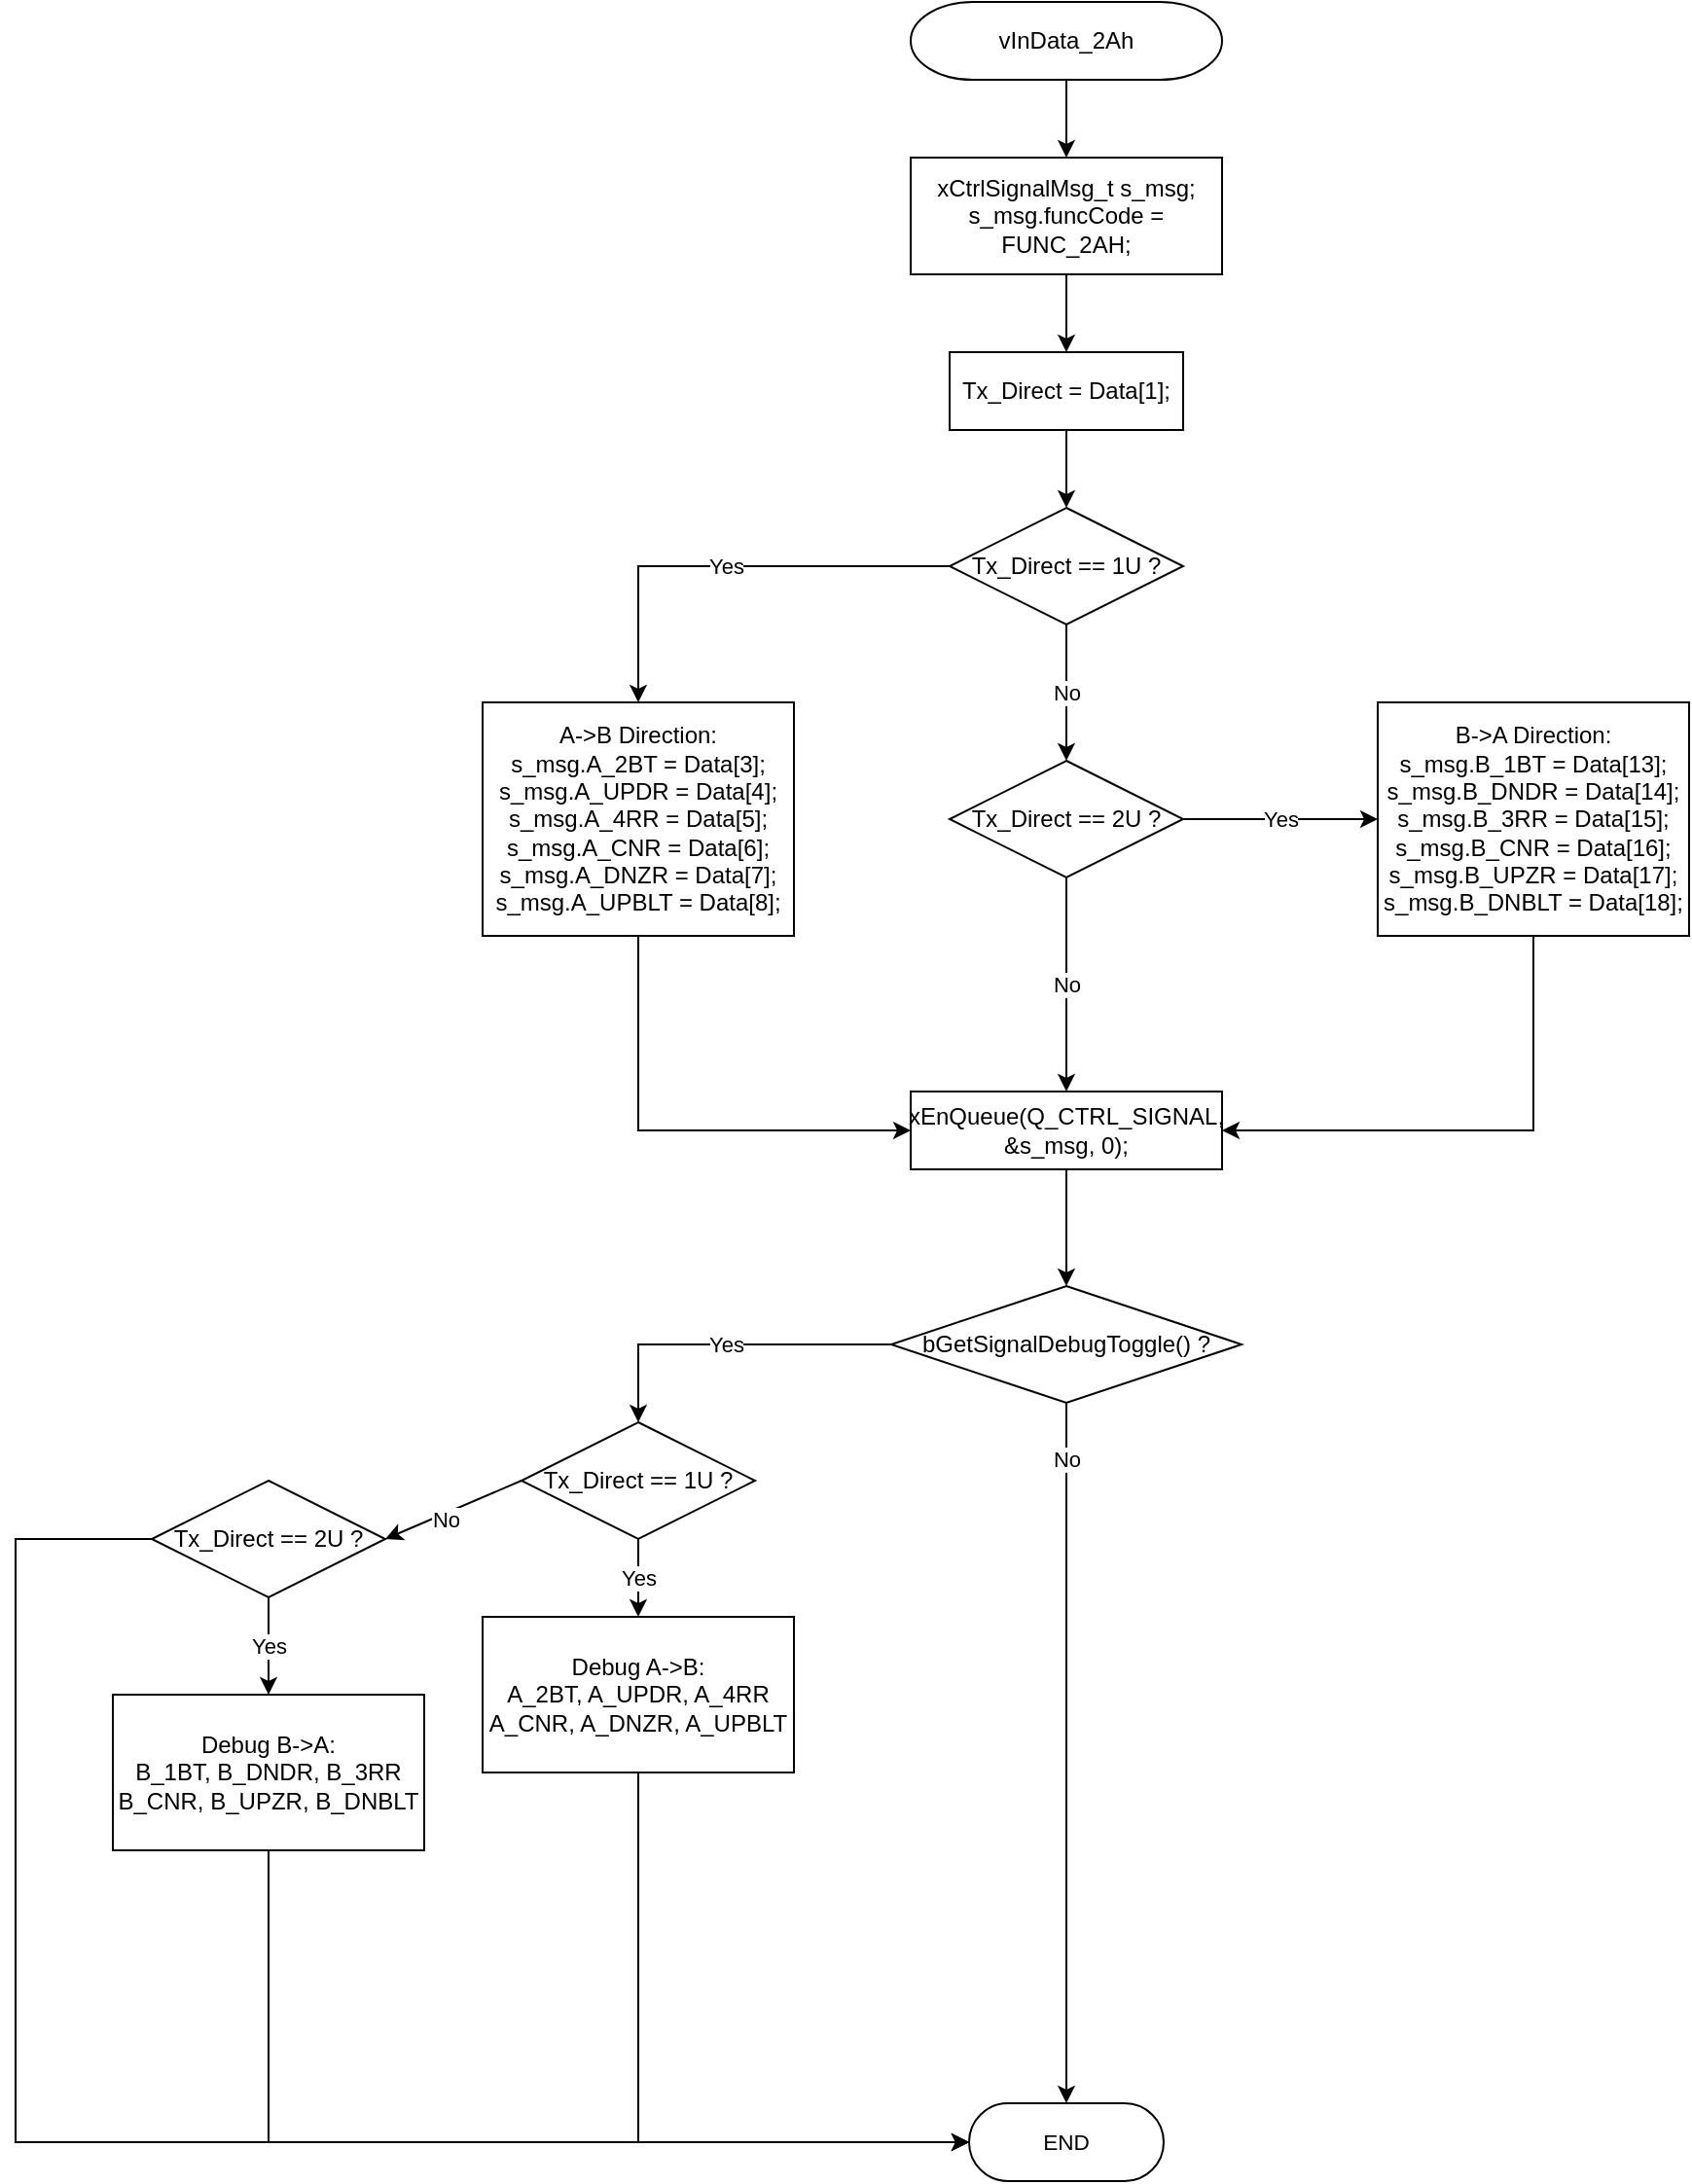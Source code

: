 <mxfile version="20.3.0" type="device" pages="7"><diagram id="39ea_AI450TBYb7kvqzg" name="vInData_2Ah"><mxGraphModel dx="1209" dy="844" grid="1" gridSize="10" guides="1" tooltips="1" connect="1" arrows="1" fold="1" page="1" pageScale="1" pageWidth="827" pageHeight="1169" math="0" shadow="0"><root><mxCell id="0"/><mxCell id="1" parent="0"/><UserObject label="&lt;div style=&quot;&quot;&gt;&lt;font style=&quot;direction: ltr; line-height: 120%; opacity: 1;&quot;&gt;vInData_2Ah&lt;br&gt;&lt;/font&gt;&lt;/div&gt;" tags="순서도" id="lezS6na9mXIBw_zhJkjn-1"><mxCell style="verticalAlign=middle;align=center;overflow=width;vsdxID=2;fillColor=#FFFFFF;gradientColor=none;shape=stencil(tVLLDsIgEPwajiQIMfFe638Qu22JCM2Ctv69kK0Rm9qDibeZndkXC1NV6PUATIoQ0V9gNE3smToyKY3rAU1MiKmaqar1CB36m2uIDzo7M7r6e64wUZ4UOUWKB9GdIH4irzWu8B42vRrPScNFXZzN+5mvl3qJXE8mcPRRR+Pdh2Y1dsBTE95a3c0TkBRGgKEIb6wg1/r+ssCXd/vLCgm8z9caa+n6pb48dwrRV1H1Ew==);strokeColor=#000000;spacingTop=-1;spacingBottom=-1;spacingLeft=-1;spacingRight=-1;points=[[0.5,1,0],[0.5,0,0],[0,0.5,0],[1,0.5,0]];labelBackgroundColor=none;rounded=0;html=1;whiteSpace=wrap;strokeWidth=1;fontStyle=0" parent="1" vertex="1"><mxGeometry x="500" y="150" width="160" height="40" as="geometry"/></mxCell></UserObject><mxCell id="lezS6na9mXIBw_zhJkjn-2" value="xCtrlSignalMsg_t s_msg;&#10;s_msg.funcCode = FUNC_2AH;" style="rounded=0;whiteSpace=wrap;html=1;strokeWidth=1;fontStyle=0;fillColor=#FFFFFF;strokeColor=#000000;" parent="1" vertex="1"><mxGeometry x="500" y="230" width="160" height="60" as="geometry"/></mxCell><mxCell id="lezS6na9mXIBw_zhJkjn-3" value="Tx_Direct = Data[1];" style="rounded=0;whiteSpace=wrap;html=1;strokeWidth=1;fontStyle=0;fillColor=#FFFFFF;strokeColor=#000000;" parent="1" vertex="1"><mxGeometry x="520" y="330" width="120" height="40" as="geometry"/></mxCell><mxCell id="lezS6na9mXIBw_zhJkjn-4" value="Tx_Direct == 1U ?" style="rhombus;whiteSpace=wrap;html=1;fillColor=#FFFFFF;strokeColor=#000000;strokeWidth=1;fontStyle=0;" parent="1" vertex="1"><mxGeometry x="520" y="410" width="120" height="60" as="geometry"/></mxCell><mxCell id="lezS6na9mXIBw_zhJkjn-5" value="A-&gt;B Direction:&#10;s_msg.A_2BT = Data[3];&#10;s_msg.A_UPDR = Data[4];&#10;s_msg.A_4RR = Data[5];&#10;s_msg.A_CNR = Data[6];&#10;s_msg.A_DNZR = Data[7];&#10;s_msg.A_UPBLT = Data[8];" style="rounded=0;whiteSpace=wrap;html=1;strokeWidth=1;fontStyle=0;fillColor=none;strokeColor=#000000;" parent="1" vertex="1"><mxGeometry x="280" y="510" width="160" height="120" as="geometry"/></mxCell><mxCell id="lezS6na9mXIBw_zhJkjn-6" value="Tx_Direct == 2U ?" style="rhombus;whiteSpace=wrap;html=1;fillColor=#FFFFFF;strokeColor=#000000;strokeWidth=1;fontStyle=0;" parent="1" vertex="1"><mxGeometry x="520" y="540" width="120" height="60" as="geometry"/></mxCell><mxCell id="lezS6na9mXIBw_zhJkjn-7" value="B-&gt;A Direction:&#10;s_msg.B_1BT = Data[13];&#10;s_msg.B_DNDR = Data[14];&#10;s_msg.B_3RR = Data[15];&#10;s_msg.B_CNR = Data[16];&#10;s_msg.B_UPZR = Data[17];&#10;s_msg.B_DNBLT = Data[18];" style="rounded=0;whiteSpace=wrap;html=1;strokeWidth=1;fontStyle=0;fillColor=none;strokeColor=#000000;" parent="1" vertex="1"><mxGeometry x="740" y="510" width="160" height="120" as="geometry"/></mxCell><mxCell id="lezS6na9mXIBw_zhJkjn-8" value="xEnQueue(Q_CTRL_SIGNAL, &amp;s_msg, 0);" style="rounded=0;whiteSpace=wrap;html=1;strokeWidth=1;fontStyle=0;fillColor=#FFFFFF;strokeColor=#000000;" parent="1" vertex="1"><mxGeometry x="500" y="710" width="160" height="40" as="geometry"/></mxCell><mxCell id="lezS6na9mXIBw_zhJkjn-9" value="bGetSignalDebugToggle() ?" style="rhombus;whiteSpace=wrap;html=1;fillColor=#FFFFFF;strokeColor=#000000;strokeWidth=1;fontStyle=0;" parent="1" vertex="1"><mxGeometry x="490" y="810" width="180" height="60" as="geometry"/></mxCell><mxCell id="lezS6na9mXIBw_zhJkjn-10" value="Debug A-&gt;B:&#10;A_2BT, A_UPDR, A_4RR&#10;A_CNR, A_DNZR, A_UPBLT" style="rounded=0;whiteSpace=wrap;html=1;strokeWidth=1;fontStyle=0;fillColor=none;strokeColor=#000000;" parent="1" vertex="1"><mxGeometry x="280" y="980" width="160" height="80" as="geometry"/></mxCell><mxCell id="lezS6na9mXIBw_zhJkjn-11" value="Debug B-&gt;A:&#10;B_1BT, B_DNDR, B_3RR&#10;B_CNR, B_UPZR, B_DNBLT" style="rounded=0;whiteSpace=wrap;html=1;strokeWidth=1;fontStyle=0;fillColor=none;strokeColor=#000000;" parent="1" vertex="1"><mxGeometry x="90" y="1020" width="160" height="80" as="geometry"/></mxCell><UserObject label="&lt;div style=&quot;font-size: 1px&quot;&gt;&lt;font style=&quot;font-size:11.29px;font-family:Arial;color:#000000;direction:ltr;letter-spacing:0px;line-height:120%;opacity:1&quot;&gt;END&lt;br&gt;&lt;/font&gt;&lt;/div&gt;" tags="순서도" id="lezS6na9mXIBw_zhJkjn-12"><mxCell style="verticalAlign=middle;align=center;overflow=width;vsdxID=77;fillColor=#FFFFFF;gradientColor=none;shape=stencil(tVLLDsIgEPwajiQIMfFe638Qu22JCM2Ctv69kK0Rm9qDibeZndkXC1NV6PUATIoQ0V9gNE3smToyKY3rAU1MiKmaqar1CB36m2uIDzo7M7r6e64wUZ4UOUWKB9GdIH4irzWu8B42vRrPScNFXZzN+5mvl3qJXE8mcPRRR+Pdh2Y1dsBTE95a3c0TkBRGgKEIb6wg1/r+ssCXd/vLCgm8z9caa+n6pb48dwrRV1H1Ew==);strokeColor=#000000;spacingTop=-1;spacingBottom=-1;spacingLeft=-1;spacingRight=-1;points=[[0.5,1,0],[0.5,0,0],[0,0.5,0],[1,0.5,0]];labelBackgroundColor=none;rounded=0;html=1;whiteSpace=wrap;strokeWidth=1;fontStyle=0" parent="1" vertex="1"><mxGeometry x="530" y="1230" width="100" height="40" as="geometry"/></mxCell></UserObject><mxCell id="lezS6na9mXIBw_zhJkjn-13" value="" style="endArrow=classic;html=1;rounded=0;exitX=0.5;exitY=1;exitDx=0;exitDy=0;exitPerimeter=0;entryX=0.5;entryY=0;entryDx=0;entryDy=0;" parent="1" source="lezS6na9mXIBw_zhJkjn-1" target="lezS6na9mXIBw_zhJkjn-2" edge="1"><mxGeometry width="50" height="50" relative="1" as="geometry"><mxPoint x="580" y="200" as="sourcePoint"/><mxPoint x="580" y="230" as="targetPoint"/></mxGeometry></mxCell><mxCell id="lezS6na9mXIBw_zhJkjn-14" value="" style="endArrow=classic;html=1;rounded=0;exitX=0.5;exitY=1;exitDx=0;exitDy=0;entryX=0.5;entryY=0;entryDx=0;entryDy=0;" parent="1" source="lezS6na9mXIBw_zhJkjn-2" target="lezS6na9mXIBw_zhJkjn-3" edge="1"><mxGeometry width="50" height="50" relative="1" as="geometry"><mxPoint x="580" y="290" as="sourcePoint"/><mxPoint x="580" y="330" as="targetPoint"/></mxGeometry></mxCell><mxCell id="lezS6na9mXIBw_zhJkjn-15" value="" style="endArrow=classic;html=1;rounded=0;exitX=0.5;exitY=1;exitDx=0;exitDy=0;entryX=0.5;entryY=0;entryDx=0;entryDy=0;" parent="1" source="lezS6na9mXIBw_zhJkjn-3" target="lezS6na9mXIBw_zhJkjn-4" edge="1"><mxGeometry width="50" height="50" relative="1" as="geometry"><mxPoint x="580" y="370" as="sourcePoint"/><mxPoint x="580" y="410" as="targetPoint"/></mxGeometry></mxCell><mxCell id="lezS6na9mXIBw_zhJkjn-16" value="Yes" style="endArrow=classic;html=1;rounded=0;exitX=0;exitY=0.5;exitDx=0;exitDy=0;entryX=0.5;entryY=0;entryDx=0;entryDy=0;" parent="1" source="lezS6na9mXIBw_zhJkjn-4" target="lezS6na9mXIBw_zhJkjn-5" edge="1"><mxGeometry width="50" height="50" relative="1" as="geometry"><mxPoint x="520" y="440" as="sourcePoint"/><mxPoint x="520" y="570" as="targetPoint"/><Array as="points"><mxPoint x="480" y="440"/><mxPoint x="360" y="440"/></Array></mxGeometry></mxCell><mxCell id="lezS6na9mXIBw_zhJkjn-17" value="No" style="endArrow=classic;html=1;rounded=0;exitX=0.5;exitY=1;exitDx=0;exitDy=0;entryX=0.5;entryY=0;entryDx=0;entryDy=0;" parent="1" source="lezS6na9mXIBw_zhJkjn-4" target="lezS6na9mXIBw_zhJkjn-6" edge="1"><mxGeometry width="50" height="50" relative="1" as="geometry"><mxPoint x="580" y="470" as="sourcePoint"/><mxPoint x="580" y="670" as="targetPoint"/></mxGeometry></mxCell><mxCell id="lezS6na9mXIBw_zhJkjn-18" value="Yes" style="endArrow=classic;html=1;rounded=0;exitX=1;exitY=0.5;exitDx=0;exitDy=0;entryX=0;entryY=0.5;entryDx=0;entryDy=0;" parent="1" source="lezS6na9mXIBw_zhJkjn-6" target="lezS6na9mXIBw_zhJkjn-7" edge="1"><mxGeometry width="50" height="50" relative="1" as="geometry"><mxPoint x="640" y="700" as="sourcePoint"/><mxPoint x="640" y="830" as="targetPoint"/><Array as="points"><mxPoint x="690" y="570"/></Array></mxGeometry></mxCell><mxCell id="lezS6na9mXIBw_zhJkjn-19" value="No" style="endArrow=classic;html=1;rounded=0;exitX=0.5;exitY=1;exitDx=0;exitDy=0;entryX=0.5;entryY=0;entryDx=0;entryDy=0;" parent="1" source="lezS6na9mXIBw_zhJkjn-6" target="lezS6na9mXIBw_zhJkjn-8" edge="1"><mxGeometry width="50" height="50" relative="1" as="geometry"><mxPoint x="580" y="730" as="sourcePoint"/><mxPoint x="580" y="930" as="targetPoint"/></mxGeometry></mxCell><mxCell id="lezS6na9mXIBw_zhJkjn-20" value="" style="endArrow=classic;html=1;rounded=0;exitX=0.5;exitY=1;exitDx=0;exitDy=0;entryX=0;entryY=0.5;entryDx=0;entryDy=0;" parent="1" source="lezS6na9mXIBw_zhJkjn-5" target="lezS6na9mXIBw_zhJkjn-8" edge="1"><mxGeometry width="50" height="50" relative="1" as="geometry"><mxPoint x="440" y="630" as="sourcePoint"/><mxPoint x="580" y="930" as="targetPoint"/><Array as="points"><mxPoint x="360" y="730"/></Array></mxGeometry></mxCell><mxCell id="lezS6na9mXIBw_zhJkjn-21" value="" style="endArrow=classic;html=1;rounded=0;exitX=0.5;exitY=1;exitDx=0;exitDy=0;entryX=1;entryY=0.5;entryDx=0;entryDy=0;" parent="1" source="lezS6na9mXIBw_zhJkjn-7" target="lezS6na9mXIBw_zhJkjn-8" edge="1"><mxGeometry width="50" height="50" relative="1" as="geometry"><mxPoint x="720" y="890" as="sourcePoint"/><mxPoint x="580" y="930" as="targetPoint"/><Array as="points"><mxPoint x="820" y="730"/></Array></mxGeometry></mxCell><mxCell id="lezS6na9mXIBw_zhJkjn-22" value="" style="endArrow=classic;html=1;rounded=0;exitX=0.5;exitY=1;exitDx=0;exitDy=0;entryX=0.5;entryY=0;entryDx=0;entryDy=0;" parent="1" source="lezS6na9mXIBw_zhJkjn-8" target="lezS6na9mXIBw_zhJkjn-9" edge="1"><mxGeometry width="50" height="50" relative="1" as="geometry"><mxPoint x="580" y="970" as="sourcePoint"/><mxPoint x="580" y="1010" as="targetPoint"/></mxGeometry></mxCell><mxCell id="lezS6na9mXIBw_zhJkjn-23" value="Yes" style="endArrow=classic;html=1;rounded=0;exitX=0;exitY=0.5;exitDx=0;exitDy=0;entryX=0.5;entryY=0;entryDx=0;entryDy=0;" parent="1" source="lezS6na9mXIBw_zhJkjn-9" target="aD895IOShqZr_YmmWqE4-2" edge="1"><mxGeometry width="50" height="50" relative="1" as="geometry"><mxPoint x="520" y="1040" as="sourcePoint"/><mxPoint x="520" y="1150" as="targetPoint"/><Array as="points"><mxPoint x="360" y="840"/></Array></mxGeometry></mxCell><mxCell id="lezS6na9mXIBw_zhJkjn-24" value="No" style="endArrow=classic;html=1;rounded=0;exitX=0.5;exitY=1;exitDx=0;exitDy=0;entryX=0.5;entryY=0;entryDx=0;entryDy=0;entryPerimeter=0;" parent="1" source="lezS6na9mXIBw_zhJkjn-9" target="lezS6na9mXIBw_zhJkjn-12" edge="1"><mxGeometry x="-0.838" width="50" height="50" relative="1" as="geometry"><mxPoint x="640" y="1040" as="sourcePoint"/><mxPoint x="620" y="1250" as="targetPoint"/><Array as="points"><mxPoint x="580" y="1230"/></Array><mxPoint as="offset"/></mxGeometry></mxCell><mxCell id="lezS6na9mXIBw_zhJkjn-25" value="" style="endArrow=classic;html=1;rounded=0;exitX=0.5;exitY=1;exitDx=0;exitDy=0;entryX=0;entryY=0.5;entryDx=0;entryDy=0;entryPerimeter=0;" parent="1" source="lezS6na9mXIBw_zhJkjn-10" target="lezS6na9mXIBw_zhJkjn-12" edge="1"><mxGeometry width="50" height="50" relative="1" as="geometry"><mxPoint x="440" y="1190" as="sourcePoint"/><mxPoint x="440" y="1450" as="targetPoint"/><Array as="points"><mxPoint x="360" y="1250"/><mxPoint x="440" y="1250"/></Array></mxGeometry></mxCell><mxCell id="aD895IOShqZr_YmmWqE4-2" value="Tx_Direct == 1U ?" style="rhombus;whiteSpace=wrap;html=1;fillColor=#FFFFFF;strokeColor=#000000;strokeWidth=1;fontStyle=0;" parent="1" vertex="1"><mxGeometry x="300" y="880" width="120" height="60" as="geometry"/></mxCell><mxCell id="aD895IOShqZr_YmmWqE4-4" value="Yes" style="endArrow=classic;html=1;rounded=0;exitX=0.5;exitY=1;exitDx=0;exitDy=0;entryX=0.5;entryY=0;entryDx=0;entryDy=0;" parent="1" source="aD895IOShqZr_YmmWqE4-2" target="lezS6na9mXIBw_zhJkjn-10" edge="1"><mxGeometry width="50" height="50" relative="1" as="geometry"><mxPoint x="120" y="1030" as="sourcePoint"/><mxPoint x="-10" y="1070" as="targetPoint"/><Array as="points"/></mxGeometry></mxCell><mxCell id="aD895IOShqZr_YmmWqE4-6" value="Tx_Direct == 2U ?" style="rhombus;whiteSpace=wrap;html=1;fillColor=#FFFFFF;strokeColor=#000000;strokeWidth=1;fontStyle=0;" parent="1" vertex="1"><mxGeometry x="110" y="910" width="120" height="60" as="geometry"/></mxCell><mxCell id="aD895IOShqZr_YmmWqE4-7" value="" style="endArrow=classic;html=1;rounded=0;entryX=1;entryY=0.5;entryDx=0;entryDy=0;exitX=0;exitY=0.5;exitDx=0;exitDy=0;" parent="1" source="aD895IOShqZr_YmmWqE4-2" target="aD895IOShqZr_YmmWqE4-6" edge="1"><mxGeometry width="50" height="50" relative="1" as="geometry"><mxPoint x="390" y="960" as="sourcePoint"/><mxPoint x="440" y="910" as="targetPoint"/></mxGeometry></mxCell><mxCell id="aD895IOShqZr_YmmWqE4-8" value="No" style="edgeLabel;html=1;align=center;verticalAlign=middle;resizable=0;points=[];" parent="aD895IOShqZr_YmmWqE4-7" vertex="1" connectable="0"><mxGeometry x="0.641" y="1" relative="1" as="geometry"><mxPoint x="18" y="-6" as="offset"/></mxGeometry></mxCell><mxCell id="aD895IOShqZr_YmmWqE4-9" value="Yes" style="endArrow=classic;html=1;rounded=0;exitX=0.5;exitY=1;exitDx=0;exitDy=0;" parent="1" source="aD895IOShqZr_YmmWqE4-6" edge="1"><mxGeometry width="50" height="50" relative="1" as="geometry"><mxPoint x="190" y="1190" as="sourcePoint"/><mxPoint x="170" y="1020" as="targetPoint"/><Array as="points"/></mxGeometry></mxCell><mxCell id="aD895IOShqZr_YmmWqE4-10" value="" style="endArrow=classic;html=1;rounded=0;exitX=0.5;exitY=1;exitDx=0;exitDy=0;" parent="1" source="lezS6na9mXIBw_zhJkjn-11" edge="1"><mxGeometry width="50" height="50" relative="1" as="geometry"><mxPoint x="390" y="960" as="sourcePoint"/><mxPoint x="530" y="1250" as="targetPoint"/><Array as="points"><mxPoint x="170" y="1250"/></Array></mxGeometry></mxCell><mxCell id="aD895IOShqZr_YmmWqE4-11" value="" style="endArrow=classic;html=1;rounded=0;exitX=0;exitY=0.5;exitDx=0;exitDy=0;entryX=0;entryY=0.5;entryDx=0;entryDy=0;entryPerimeter=0;" parent="1" source="aD895IOShqZr_YmmWqE4-6" target="lezS6na9mXIBw_zhJkjn-12" edge="1"><mxGeometry width="50" height="50" relative="1" as="geometry"><mxPoint x="390" y="960" as="sourcePoint"/><mxPoint y="940" as="targetPoint"/><Array as="points"><mxPoint x="40" y="940"/><mxPoint x="40" y="1250"/></Array></mxGeometry></mxCell></root></mxGraphModel></diagram><diagram id="5_tLqYMXW4nHiAeaXCSS" name="vInData_7Fh"><mxGraphModel dx="1209" dy="844" grid="1" gridSize="10" guides="1" tooltips="1" connect="1" arrows="1" fold="1" page="1" pageScale="1" pageWidth="827" pageHeight="1169" math="0" shadow="0"><root><mxCell id="0"/><mxCell id="1" parent="0"/><UserObject label="&lt;div style=&quot;&quot;&gt;&lt;font style=&quot;direction: ltr; line-height: 120%; opacity: 1;&quot;&gt;vInData_7Fh&lt;br&gt;&lt;/font&gt;&lt;/div&gt;" tags="순서도" id="ZEulHhAegxhw7yLNLxax-1"><mxCell style="verticalAlign=middle;align=center;overflow=width;vsdxID=2;fillColor=#FFFFFF;gradientColor=none;shape=stencil(tVLLDsIgEPwajiQIMfFe638Qu22JCM2Ctv69kK0Rm9qDibeZndkXC1NV6PUATIoQ0V9gNE3smToyKY3rAU1MiKmaqar1CB36m2uIDzo7M7r6e64wUZ4UOUWKB9GdIH4irzWu8B42vRrPScNFXZzN+5mvl3qJXE8mcPRRR+Pdh2Y1dsBTE95a3c0TkBRGgKEIb6wg1/r+ssCXd/vLCgm8z9caa+n6pb48dwrRV1H1Ew==);strokeColor=#000000;spacingTop=-1;spacingBottom=-1;spacingLeft=-1;spacingRight=-1;points=[[0.5,1,0],[0.5,0,0],[0,0.5,0],[1,0.5,0]];labelBackgroundColor=none;rounded=0;html=1;whiteSpace=wrap;strokeWidth=1;fontStyle=0" parent="1" vertex="1"><mxGeometry x="520" y="240" width="120" height="40" as="geometry"/></mxCell></UserObject><mxCell id="ZEulHhAegxhw7yLNLxax-2" value="입력: Data, len&#10;timebuff[7] 복사&#10;memcpy(timebuff, &amp;Data[0], 7)" style="rounded=0;whiteSpace=wrap;html=1;strokeWidth=1;fontStyle=0;fillColor=#FFFFFF;strokeColor=#000000;" parent="1" vertex="1"><mxGeometry x="490" y="320" width="180" height="60" as="geometry"/></mxCell><mxCell id="ZEulHhAegxhw7yLNLxax-3" value="tmpYear 계산&#10;(timebuff[0] &lt;&lt; 8) | timebuff[1]" style="rounded=0;whiteSpace=wrap;html=1;strokeWidth=1;fontStyle=0;fillColor=#FFFFFF;strokeColor=#000000;" parent="1" vertex="1"><mxGeometry x="520" y="420" width="120" height="50" as="geometry"/></mxCell><mxCell id="ZEulHhAegxhw7yLNLxax-4" value="settimebuf 준비&#10;settimebuf[0] = tmpYear - 2000&#10;memcpy(&amp;settimebuf[1], &amp;timebuff[2], 5)" style="rounded=0;whiteSpace=wrap;html=1;strokeWidth=1;fontStyle=0;fillColor=#FFFFFF;strokeColor=#000000;" parent="1" vertex="1"><mxGeometry x="490" y="510" width="180" height="80" as="geometry"/></mxCell><mxCell id="ZEulHhAegxhw7yLNLxax-5" value="ucTimeCompare01(settimebuf) == 1U ?" style="rhombus;whiteSpace=wrap;html=1;fillColor=#FFFFFF;strokeColor=#000000;strokeWidth=1;fontStyle=0;" parent="1" vertex="1"><mxGeometry x="480" y="630" width="200" height="90" as="geometry"/></mxCell><mxCell id="ZEulHhAegxhw7yLNLxax-6" value="SetCurrentTime(settimebuf)" style="rounded=0;whiteSpace=wrap;html=1;strokeWidth=1;fontStyle=0;fillColor=#FFFFFF;strokeColor=#000000;" parent="1" vertex="1"><mxGeometry x="300" y="740" width="180" height="40" as="geometry"/></mxCell><mxCell id="ZEulHhAegxhw7yLNLxax-7" value="bGetSignalDebugToggle() ?" style="rhombus;whiteSpace=wrap;html=1;fillColor=#FFFFFF;strokeColor=#000000;strokeWidth=1;fontStyle=0;" parent="1" vertex="1"><mxGeometry x="490" y="810" width="180" height="60" as="geometry"/></mxCell><mxCell id="ZEulHhAegxhw7yLNLxax-8" value="DBG_PRINTF_RAW&#10;&quot;[vInData_7Fh]&quot;" style="rounded=0;whiteSpace=wrap;html=1;strokeWidth=1;fontStyle=0;fillColor=#FFFFFF;strokeColor=#000000;" parent="1" vertex="1"><mxGeometry x="520" y="910" width="120" height="40" as="geometry"/></mxCell><mxCell id="ZEulHhAegxhw7yLNLxax-9" value="DBG_PRINTF_RAW&#10;시간 정보 출력&#10;연월일 시분초" style="rounded=0;whiteSpace=wrap;html=1;strokeWidth=1;fontStyle=0;fillColor=#FFFFFF;strokeColor=#000000;" parent="1" vertex="1"><mxGeometry x="520" y="990" width="120" height="60" as="geometry"/></mxCell><UserObject label="&lt;div style=&quot;font-size: 1px&quot;&gt;&lt;font style=&quot;font-size:11.29px;font-family:Arial;color:#000000;direction:ltr;letter-spacing:0px;line-height:120%;opacity:1&quot;&gt;END&lt;br&gt;&lt;/font&gt;&lt;/div&gt;" tags="순서도" id="ZEulHhAegxhw7yLNLxax-10"><mxCell style="verticalAlign=middle;align=center;overflow=width;vsdxID=77;fillColor=#FFFFFF;gradientColor=none;shape=stencil(tVLLDsIgEPwajiQIMfFe638Qu22JCM2Ctv69kK0Rm9qDibeZndkXC1NV6PUATIoQ0V9gNE3smToyKY3rAU1MiKmaqar1CB36m2uIDzo7M7r6e64wUZ4UOUWKB9GdIH4irzWu8B42vRrPScNFXZzN+5mvl3qJXE8mcPRRR+Pdh2Y1dsBTE95a3c0TkBRGgKEIb6wg1/r+ssCXd/vLCgm8z9caa+n6pb48dwrRV1H1Ew==);strokeColor=#000000;spacingTop=-1;spacingBottom=-1;spacingLeft=-1;spacingRight=-1;points=[[0.5,1,0],[0.5,0,0],[0,0.5,0],[1,0.5,0]];labelBackgroundColor=none;rounded=0;html=1;whiteSpace=wrap;strokeWidth=1;fontStyle=0" parent="1" vertex="1"><mxGeometry x="550" y="1090" width="60" height="40" as="geometry"/></mxCell></UserObject><mxCell id="ZEulHhAegxhw7yLNLxax-11" value="" style="endArrow=classic;html=1;rounded=0;exitX=0.5;exitY=1;exitDx=0;exitDy=0;exitPerimeter=0;entryX=0.5;entryY=0;entryDx=0;entryDy=0;" parent="1" source="ZEulHhAegxhw7yLNLxax-1" target="ZEulHhAegxhw7yLNLxax-2" edge="1"><mxGeometry width="50" height="50" relative="1" as="geometry"/></mxCell><mxCell id="ZEulHhAegxhw7yLNLxax-12" value="" style="endArrow=classic;html=1;rounded=0;exitX=0.5;exitY=1;exitDx=0;exitDy=0;entryX=0.5;entryY=0;entryDx=0;entryDy=0;" parent="1" source="ZEulHhAegxhw7yLNLxax-2" target="ZEulHhAegxhw7yLNLxax-3" edge="1"><mxGeometry width="50" height="50" relative="1" as="geometry"/></mxCell><mxCell id="ZEulHhAegxhw7yLNLxax-13" value="" style="endArrow=classic;html=1;rounded=0;exitX=0.5;exitY=1;exitDx=0;exitDy=0;entryX=0.5;entryY=0;entryDx=0;entryDy=0;" parent="1" source="ZEulHhAegxhw7yLNLxax-3" target="ZEulHhAegxhw7yLNLxax-4" edge="1"><mxGeometry width="50" height="50" relative="1" as="geometry"/></mxCell><mxCell id="ZEulHhAegxhw7yLNLxax-14" value="" style="endArrow=classic;html=1;rounded=0;exitX=0.5;exitY=1;exitDx=0;exitDy=0;entryX=0.5;entryY=0;entryDx=0;entryDy=0;" parent="1" source="ZEulHhAegxhw7yLNLxax-4" target="ZEulHhAegxhw7yLNLxax-5" edge="1"><mxGeometry width="50" height="50" relative="1" as="geometry"/></mxCell><mxCell id="ZEulHhAegxhw7yLNLxax-15" value="Yes" style="endArrow=classic;html=1;rounded=0;exitX=0;exitY=0.5;exitDx=0;exitDy=0;entryX=0.5;entryY=0;entryDx=0;entryDy=0;" parent="1" source="ZEulHhAegxhw7yLNLxax-5" target="ZEulHhAegxhw7yLNLxax-6" edge="1"><mxGeometry width="50" height="50" relative="1" as="geometry"><Array as="points"><mxPoint x="390" y="675"/></Array></mxGeometry></mxCell><mxCell id="ZEulHhAegxhw7yLNLxax-16" value="No" style="endArrow=classic;html=1;rounded=0;exitX=0.5;exitY=1;exitDx=0;exitDy=0;entryX=0.5;entryY=0;entryDx=0;entryDy=0;" parent="1" source="ZEulHhAegxhw7yLNLxax-5" target="ZEulHhAegxhw7yLNLxax-7" edge="1"><mxGeometry width="50" height="50" relative="1" as="geometry"><Array as="points"><mxPoint x="580" y="780"/><mxPoint x="580" y="780"/></Array></mxGeometry></mxCell><mxCell id="ZEulHhAegxhw7yLNLxax-17" value="" style="endArrow=classic;html=1;rounded=0;exitX=0.5;exitY=1;exitDx=0;exitDy=0;entryX=0;entryY=0.5;entryDx=0;entryDy=0;" parent="1" source="ZEulHhAegxhw7yLNLxax-6" target="ZEulHhAegxhw7yLNLxax-7" edge="1"><mxGeometry width="50" height="50" relative="1" as="geometry"><Array as="points"><mxPoint x="390" y="840"/></Array></mxGeometry></mxCell><mxCell id="ZEulHhAegxhw7yLNLxax-18" value="Yes" style="endArrow=classic;html=1;rounded=0;exitX=0.5;exitY=1;exitDx=0;exitDy=0;entryX=0.5;entryY=0;entryDx=0;entryDy=0;" parent="1" source="ZEulHhAegxhw7yLNLxax-7" target="ZEulHhAegxhw7yLNLxax-8" edge="1"><mxGeometry width="50" height="50" relative="1" as="geometry"/></mxCell><mxCell id="ZEulHhAegxhw7yLNLxax-19" value="No" style="endArrow=classic;html=1;rounded=0;exitX=1;exitY=0.5;exitDx=0;exitDy=0;entryX=1;entryY=0.5;entryDx=0;entryDy=0;entryPerimeter=0;" parent="1" source="ZEulHhAegxhw7yLNLxax-7" target="ZEulHhAegxhw7yLNLxax-10" edge="1"><mxGeometry x="-0.838" width="50" height="50" relative="1" as="geometry"><mxPoint x="640" y="840" as="sourcePoint"/><mxPoint x="580" y="1090" as="targetPoint"/><Array as="points"><mxPoint x="720" y="840"/><mxPoint x="720" y="1110"/></Array><mxPoint as="offset"/></mxGeometry></mxCell><mxCell id="ZEulHhAegxhw7yLNLxax-20" value="" style="endArrow=classic;html=1;rounded=0;exitX=0.5;exitY=1;exitDx=0;exitDy=0;entryX=0.5;entryY=0;entryDx=0;entryDy=0;" parent="1" source="ZEulHhAegxhw7yLNLxax-8" target="ZEulHhAegxhw7yLNLxax-9" edge="1"><mxGeometry width="50" height="50" relative="1" as="geometry"/></mxCell><mxCell id="ZEulHhAegxhw7yLNLxax-21" value="" style="endArrow=classic;html=1;rounded=0;exitX=0.5;exitY=1;exitDx=0;exitDy=0;entryX=0.5;entryY=0;entryDx=0;entryDy=0;entryPerimeter=0;" parent="1" source="ZEulHhAegxhw7yLNLxax-9" target="ZEulHhAegxhw7yLNLxax-10" edge="1"><mxGeometry width="50" height="50" relative="1" as="geometry"/></mxCell></root></mxGraphModel></diagram><diagram id="DlXpeDq5ERW26HNbduJK" name="UsageStatusData"><mxGraphModel dx="1209" dy="844" grid="1" gridSize="10" guides="1" tooltips="1" connect="1" arrows="1" fold="1" page="1" pageScale="1" pageWidth="827" pageHeight="1169" math="0" shadow="0"><root><mxCell id="0"/><mxCell id="1" parent="0"/><UserObject label="&lt;div style=&quot;&quot;&gt;&lt;font style=&quot;direction: ltr; line-height: 120%; opacity: 1;&quot;&gt;UsageStatusData&lt;br&gt;&lt;/font&gt;&lt;/div&gt;" tags="순서도" id="cwVxzbeYF0Ujgz-wtUFl-1"><mxCell style="verticalAlign=middle;align=center;overflow=width;vsdxID=2;fillColor=#FFFFFF;gradientColor=none;shape=stencil(tVLLDsIgEPwajiQIMfFe638Qu22JCM2Ctv69kK0Rm9qDibeZndkXC1NV6PUATIoQ0V9gNE3smToyKY3rAU1MiKmaqar1CB36m2uIDzo7M7r6e64wUZ4UOUWKB9GdIH4irzWu8B42vRrPScNFXZzN+5mvl3qJXE8mcPRRR+Pdh2Y1dsBTE95a3c0TkBRGgKEIb6wg1/r+ssCXd/vLCgm8z9caa+n6pb48dwrRV1H1Ew==);strokeColor=#000000;spacingTop=-1;spacingBottom=-1;spacingLeft=-1;spacingRight=-1;points=[[0.5,1,0],[0.5,0,0],[0,0.5,0],[1,0.5,0]];labelBackgroundColor=none;rounded=0;html=1;whiteSpace=wrap;strokeWidth=1;fontStyle=0" parent="1" vertex="1"><mxGeometry x="440" y="210" width="160" height="40" as="geometry"/></mxCell></UserObject><mxCell id="cwVxzbeYF0Ujgz-wtUFl-2" value="uint8_t flag0x31 = 0;&#10;uint8_t flag0x32 = 0;&#10;uint8_t RetData = 0;" style="rounded=0;whiteSpace=wrap;html=1;strokeWidth=1;fontStyle=0;fillColor=#FFFFFF;strokeColor=#000000;" parent="1" vertex="1"><mxGeometry x="440" y="290" width="160" height="50" as="geometry"/></mxCell><mxCell id="cwVxzbeYF0Ujgz-wtUFl-3" value="vGet_dataMissingFlag(&amp;flag0x31, &amp;flag0x32);" style="rounded=0;whiteSpace=wrap;html=1;strokeWidth=1;fontStyle=0;fillColor=#FFFFFF;strokeColor=#000000;" parent="1" vertex="1"><mxGeometry x="410" y="390" width="220" height="40" as="geometry"/></mxCell><mxCell id="cwVxzbeYF0Ujgz-wtUFl-4" value="flag0x31 == 0U &amp;&amp;&#10;frame-&gt;Ring_info == 0x31U ?" style="rhombus;whiteSpace=wrap;html=1;fillColor=#FFFFFF;strokeColor=#000000;strokeWidth=1;fontStyle=0;" parent="1" vertex="1"><mxGeometry x="420" y="490" width="200" height="80" as="geometry"/></mxCell><mxCell id="cwVxzbeYF0Ujgz-wtUFl-5" value="RetData = 1" style="rounded=0;whiteSpace=wrap;html=1;strokeWidth=1;fontStyle=0;fillColor=none;strokeColor=#000000;" parent="1" vertex="1"><mxGeometry x="240" y="610" width="100" height="40" as="geometry"/></mxCell><mxCell id="cwVxzbeYF0Ujgz-wtUFl-6" value="flag0x31 == 1U &amp;&amp;&#10;flag0x32 == 0U &amp;&amp;&#10;frame-&gt;Ring_info == 0x32U ?" style="rhombus;whiteSpace=wrap;html=1;fillColor=#FFFFFF;strokeColor=#000000;strokeWidth=1;fontStyle=0;" parent="1" vertex="1"><mxGeometry x="410" y="670" width="220" height="130" as="geometry"/></mxCell><mxCell id="cwVxzbeYF0Ujgz-wtUFl-7" value="RetData = 1" style="rounded=0;whiteSpace=wrap;html=1;strokeWidth=1;fontStyle=0;fillColor=none;strokeColor=#000000;" parent="1" vertex="1"><mxGeometry x="310" y="800" width="100" height="40" as="geometry"/></mxCell><mxCell id="cwVxzbeYF0Ujgz-wtUFl-8" value="// Do nothing" style="rounded=0;whiteSpace=wrap;html=1;strokeWidth=1;fontStyle=0;fillColor=none;strokeColor=#000000;" parent="1" vertex="1"><mxGeometry x="730" y="715" width="120" height="40" as="geometry"/></mxCell><mxCell id="cwVxzbeYF0Ujgz-wtUFl-9" value="return RetData;" style="rounded=0;whiteSpace=wrap;html=1;strokeWidth=1;fontStyle=0;fillColor=#FFFFFF;strokeColor=#000000;" parent="1" vertex="1"><mxGeometry x="460" y="970" width="120" height="40" as="geometry"/></mxCell><UserObject label="&lt;div style=&quot;font-size: 1px&quot;&gt;&lt;font style=&quot;font-size:11.29px;font-family:Arial;color:#000000;direction:ltr;letter-spacing:0px;line-height:120%;opacity:1&quot;&gt;END&lt;br&gt;&lt;/font&gt;&lt;/div&gt;" tags="순서도" id="cwVxzbeYF0Ujgz-wtUFl-10"><mxCell style="verticalAlign=middle;align=center;overflow=width;vsdxID=77;fillColor=#FFFFFF;gradientColor=none;shape=stencil(tVLLDsIgEPwajiQIMfFe638Qu22JCM2Ctv69kK0Rm9qDibeZndkXC1NV6PUATIoQ0V9gNE3smToyKY3rAU1MiKmaqar1CB36m2uIDzo7M7r6e64wUZ4UOUWKB9GdIH4irzWu8B42vRrPScNFXZzN+5mvl3qJXE8mcPRRR+Pdh2Y1dsBTE95a3c0TkBRGgKEIb6wg1/r+ssCXd/vLCgm8z9caa+n6pb48dwrRV1H1Ew==);strokeColor=#000000;spacingTop=-1;spacingBottom=-1;spacingLeft=-1;spacingRight=-1;points=[[0.5,1,0],[0.5,0,0],[0,0.5,0],[1,0.5,0]];labelBackgroundColor=none;rounded=0;html=1;whiteSpace=wrap;strokeWidth=1;fontStyle=0" parent="1" vertex="1"><mxGeometry x="490" y="1090" width="60" height="40" as="geometry"/></mxCell></UserObject><mxCell id="cwVxzbeYF0Ujgz-wtUFl-11" value="" style="endArrow=classic;html=1;rounded=0;exitX=0.5;exitY=1;exitDx=0;exitDy=0;exitPerimeter=0;entryX=0.5;entryY=0;entryDx=0;entryDy=0;" parent="1" source="cwVxzbeYF0Ujgz-wtUFl-1" target="cwVxzbeYF0Ujgz-wtUFl-2" edge="1"><mxGeometry width="50" height="50" relative="1" as="geometry"><mxPoint x="520" y="260" as="sourcePoint"/><mxPoint x="520" y="290" as="targetPoint"/></mxGeometry></mxCell><mxCell id="cwVxzbeYF0Ujgz-wtUFl-12" value="" style="endArrow=classic;html=1;rounded=0;exitX=0.5;exitY=1;exitDx=0;exitDy=0;entryX=0.5;entryY=0;entryDx=0;entryDy=0;" parent="1" source="cwVxzbeYF0Ujgz-wtUFl-2" target="cwVxzbeYF0Ujgz-wtUFl-3" edge="1"><mxGeometry width="50" height="50" relative="1" as="geometry"><mxPoint x="520" y="370" as="sourcePoint"/><mxPoint x="520" y="410" as="targetPoint"/></mxGeometry></mxCell><mxCell id="cwVxzbeYF0Ujgz-wtUFl-13" value="" style="endArrow=classic;html=1;rounded=0;exitX=0.5;exitY=1;exitDx=0;exitDy=0;entryX=0.5;entryY=0;entryDx=0;entryDy=0;" parent="1" source="cwVxzbeYF0Ujgz-wtUFl-3" target="cwVxzbeYF0Ujgz-wtUFl-4" edge="1"><mxGeometry width="50" height="50" relative="1" as="geometry"><mxPoint x="520" y="450" as="sourcePoint"/><mxPoint x="520" y="490" as="targetPoint"/></mxGeometry></mxCell><mxCell id="cwVxzbeYF0Ujgz-wtUFl-14" value="Yes" style="endArrow=classic;html=1;rounded=0;exitX=0;exitY=0.5;exitDx=0;exitDy=0;entryX=0.5;entryY=0;entryDx=0;entryDy=0;" parent="1" source="cwVxzbeYF0Ujgz-wtUFl-4" target="cwVxzbeYF0Ujgz-wtUFl-5" edge="1"><mxGeometry width="50" height="50" relative="1" as="geometry"><mxPoint x="440" y="530" as="sourcePoint"/><mxPoint x="420" y="630" as="targetPoint"/><Array as="points"><mxPoint x="400" y="530"/><mxPoint x="290" y="530"/></Array></mxGeometry></mxCell><mxCell id="cwVxzbeYF0Ujgz-wtUFl-15" value="No" style="endArrow=classic;html=1;rounded=0;exitX=0.5;exitY=1;exitDx=0;exitDy=0;entryX=0.5;entryY=0;entryDx=0;entryDy=0;" parent="1" source="cwVxzbeYF0Ujgz-wtUFl-4" target="cwVxzbeYF0Ujgz-wtUFl-6" edge="1"><mxGeometry width="50" height="50" relative="1" as="geometry"><mxPoint x="520" y="570" as="sourcePoint"/><mxPoint x="520" y="690" as="targetPoint"/></mxGeometry></mxCell><mxCell id="cwVxzbeYF0Ujgz-wtUFl-16" value="Yes" style="endArrow=classic;html=1;rounded=0;exitX=0;exitY=0.5;exitDx=0;exitDy=0;entryX=0.5;entryY=0;entryDx=0;entryDy=0;" parent="1" source="cwVxzbeYF0Ujgz-wtUFl-6" target="cwVxzbeYF0Ujgz-wtUFl-7" edge="1"><mxGeometry width="50" height="50" relative="1" as="geometry"><mxPoint x="440" y="740" as="sourcePoint"/><mxPoint x="420" y="850" as="targetPoint"/><Array as="points"><mxPoint x="400" y="740"/><mxPoint x="360" y="740"/></Array></mxGeometry></mxCell><mxCell id="cwVxzbeYF0Ujgz-wtUFl-17" value="No" style="endArrow=classic;html=1;rounded=0;exitX=1;exitY=0.5;exitDx=0;exitDy=0;entryX=0;entryY=0.5;entryDx=0;entryDy=0;" parent="1" source="cwVxzbeYF0Ujgz-wtUFl-6" target="cwVxzbeYF0Ujgz-wtUFl-8" edge="1"><mxGeometry width="50" height="50" relative="1" as="geometry"><mxPoint x="600" y="740" as="sourcePoint"/><mxPoint x="640" y="850" as="targetPoint"/><Array as="points"/></mxGeometry></mxCell><mxCell id="cwVxzbeYF0Ujgz-wtUFl-18" value="" style="endArrow=classic;html=1;rounded=0;exitX=0.5;exitY=1;exitDx=0;exitDy=0;" parent="1" source="cwVxzbeYF0Ujgz-wtUFl-5" edge="1"><mxGeometry width="50" height="50" relative="1" as="geometry"><mxPoint x="360" y="650" as="sourcePoint"/><mxPoint x="460" y="990" as="targetPoint"/><Array as="points"><mxPoint x="290" y="980"/></Array></mxGeometry></mxCell><mxCell id="cwVxzbeYF0Ujgz-wtUFl-19" value="" style="endArrow=classic;html=1;rounded=0;exitX=0.5;exitY=1;exitDx=0;exitDy=0;entryX=0;entryY=0.5;entryDx=0;entryDy=0;" parent="1" source="cwVxzbeYF0Ujgz-wtUFl-7" target="cwVxzbeYF0Ujgz-wtUFl-9" edge="1"><mxGeometry width="50" height="50" relative="1" as="geometry"><mxPoint x="360" y="870" as="sourcePoint"/><mxPoint x="520" y="930" as="targetPoint"/><Array as="points"><mxPoint x="390" y="940"/></Array></mxGeometry></mxCell><mxCell id="cwVxzbeYF0Ujgz-wtUFl-20" value="" style="endArrow=classic;html=1;rounded=0;exitX=0.5;exitY=1;exitDx=0;exitDy=0;entryX=1;entryY=0.5;entryDx=0;entryDy=0;" parent="1" source="cwVxzbeYF0Ujgz-wtUFl-8" target="cwVxzbeYF0Ujgz-wtUFl-9" edge="1"><mxGeometry width="50" height="50" relative="1" as="geometry"><mxPoint x="700" y="870" as="sourcePoint"/><mxPoint x="520" y="930" as="targetPoint"/><Array as="points"><mxPoint x="790" y="990"/></Array></mxGeometry></mxCell><mxCell id="cwVxzbeYF0Ujgz-wtUFl-21" value="" style="endArrow=classic;html=1;rounded=0;exitX=0.5;exitY=1;exitDx=0;exitDy=0;entryX=0.5;entryY=0;entryDx=0;entryDy=0;entryPerimeter=0;" parent="1" source="cwVxzbeYF0Ujgz-wtUFl-9" target="cwVxzbeYF0Ujgz-wtUFl-10" edge="1"><mxGeometry width="50" height="50" relative="1" as="geometry"><mxPoint x="520" y="970" as="sourcePoint"/><mxPoint x="520" y="1010" as="targetPoint"/></mxGeometry></mxCell></root></mxGraphModel></diagram><diagram id="ns-Tw3zu_vZNJlKOZDyb" name="vETH_ReceiveTask"><mxGraphModel dx="1209" dy="844" grid="1" gridSize="10" guides="1" tooltips="1" connect="1" arrows="1" fold="1" page="1" pageScale="1" pageWidth="827" pageHeight="1169" math="0" shadow="0"><root><mxCell id="0"/><mxCell id="1" parent="0"/><UserObject label="&lt;div style=&quot;&quot;&gt;&lt;font style=&quot;direction: ltr; line-height: 120%; opacity: 1;&quot;&gt;vETH_ReceiveTask&lt;br&gt;&lt;/font&gt;&lt;/div&gt;" tags="순서도" id="4ka3NqIsuI1a5kFRX--T-1"><mxCell style="verticalAlign=middle;align=center;overflow=width;vsdxID=2;fillColor=#FFFFFF;gradientColor=none;shape=stencil(tVLLDsIgEPwajiQIMfFe638Qu22JCM2Ctv69kK0Rm9qDibeZndkXC1NV6PUATIoQ0V9gNE3smToyKY3rAU1MiKmaqar1CB36m2uIDzo7M7r6e64wUZ4UOUWKB9GdIH4irzWu8B42vRrPScNFXZzN+5mvl3qJXE8mcPRRR+Pdh2Y1dsBTE95a3c0TkBRGgKEIb6wg1/r+ssCXd/vLCgm8z9caa+n6pb48dwrRV1H1Ew==);strokeColor=#000000;spacingTop=-1;spacingBottom=-1;spacingLeft=-1;spacingRight=-1;points=[[0.5,1,0],[0.5,0,0],[0,0.5,0],[1,0.5,0]];labelBackgroundColor=none;rounded=0;html=1;whiteSpace=wrap;strokeWidth=1;fontStyle=0" parent="1" vertex="1"><mxGeometry x="520" y="180" width="120" height="40" as="geometry"/></mxCell></UserObject><mxCell id="4ka3NqIsuI1a5kFRX--T-2" value="입력: pvParameters&#10;safertosapiENTER_CRITICAL()" style="rounded=0;whiteSpace=wrap;html=1;strokeWidth=1;fontStyle=0;fillColor=#FFFFFF;strokeColor=#000000;" parent="1" vertex="1"><mxGeometry x="480" y="260" width="200" height="50" as="geometry"/></mxCell><mxCell id="4ka3NqIsuI1a5kFRX--T-3" value="UART2_Receive_IT_DMA()" style="rounded=0;whiteSpace=wrap;html=1;strokeWidth=1;fontStyle=0;fillColor=#FFFFFF;strokeColor=#000000;" parent="1" vertex="1"><mxGeometry x="490" y="340" width="180" height="40" as="geometry"/></mxCell><mxCell id="4ka3NqIsuI1a5kFRX--T-4" value="safertosapiEXIT_CRITICAL()" style="rounded=0;whiteSpace=wrap;html=1;strokeWidth=1;fontStyle=0;fillColor=#FFFFFF;strokeColor=#000000;" parent="1" vertex="1"><mxGeometry x="490" y="410" width="180" height="40" as="geometry"/></mxCell><mxCell id="4ka3NqIsuI1a5kFRX--T-5" value="DBG_PRINTF_INFO&#10;&quot;Start vETH_ReceiveTask&quot;" style="rounded=0;whiteSpace=wrap;html=1;strokeWidth=1;fontStyle=0;fillColor=#FFFFFF;strokeColor=#000000;" parent="1" vertex="1"><mxGeometry x="490" y="480" width="180" height="50" as="geometry"/></mxCell><mxCell id="4ka3NqIsuI1a5kFRX--T-6" value="vU2_Rcv_QueInit()" style="rounded=0;whiteSpace=wrap;html=1;strokeWidth=1;fontStyle=0;fillColor=#FFFFFF;strokeColor=#000000;" parent="1" vertex="1"><mxGeometry x="520" y="560" width="120" height="40" as="geometry"/></mxCell><mxCell id="4ka3NqIsuI1a5kFRX--T-7" value="initSenders()" style="rounded=0;whiteSpace=wrap;html=1;strokeWidth=1;fontStyle=0;fillColor=#FFFFFF;strokeColor=#000000;" parent="1" vertex="1"><mxGeometry x="520" y="630" width="120" height="40" as="geometry"/></mxCell><mxCell id="4ka3NqIsuI1a5kFRX--T-8" value="Set_ETH_ENB(1U)" style="rounded=0;whiteSpace=wrap;html=1;strokeWidth=1;fontStyle=0;fillColor=#FFFFFF;strokeColor=#000000;" parent="1" vertex="1"><mxGeometry x="520" y="700" width="120" height="40" as="geometry"/></mxCell><mxCell id="4ka3NqIsuI1a5kFRX--T-9" value="xQueueInit(Q_CTRL_SIGNAL)" style="rounded=0;whiteSpace=wrap;html=1;strokeWidth=1;fontStyle=0;fillColor=#FFFFFF;strokeColor=#000000;" parent="1" vertex="1"><mxGeometry x="480" y="770" width="200" height="40" as="geometry"/></mxCell><mxCell id="4ka3NqIsuI1a5kFRX--T-10" value="무한 루프 시작&#10;for(;;)" style="rounded=0;whiteSpace=wrap;html=1;strokeWidth=1;fontStyle=0;fillColor=#FFFFFF;strokeColor=#000000;" parent="1" vertex="1"><mxGeometry x="520" y="840" width="120" height="40" as="geometry"/></mxCell><mxCell id="4ka3NqIsuI1a5kFRX--T-11" value="memset(U2R_buff, 0, dMax_U2_Size)" style="rounded=0;whiteSpace=wrap;html=1;strokeWidth=1;fontStyle=0;fillColor=#FFFFFF;strokeColor=#000000;" parent="1" vertex="1"><mxGeometry x="520" y="910" width="120" height="50" as="geometry"/></mxCell><mxCell id="4ka3NqIsuI1a5kFRX--T-12" value="xQueueReceive(&#10;prvGetU2RcvQueHandle(),&#10;U2R_buff, 100) == pdPASS ?" style="rhombus;whiteSpace=wrap;html=1;fillColor=#FFFFFF;strokeColor=#000000;strokeWidth=1;fontStyle=0;" parent="1" vertex="1"><mxGeometry x="480" y="990" width="200" height="130" as="geometry"/></mxCell><mxCell id="4ka3NqIsuI1a5kFRX--T-13" value="vUSART2_Rcv_Parser&#10;(U2R_buff, dMax_U2_Size)" style="rounded=0;whiteSpace=wrap;html=1;strokeWidth=1;fontStyle=0;fillColor=#FFFFFF;strokeColor=#000000;" parent="1" vertex="1"><mxGeometry x="250" y="1030" width="150" height="50" as="geometry"/></mxCell><mxCell id="4ka3NqIsuI1a5kFRX--T-14" value="uxEthRcvLoops++" style="rounded=0;whiteSpace=wrap;html=1;strokeWidth=1;fontStyle=0;fillColor=#FFFFFF;strokeColor=#000000;" parent="1" vertex="1"><mxGeometry x="520" y="1180" width="120" height="40" as="geometry"/></mxCell><mxCell id="4ka3NqIsuI1a5kFRX--T-15" value="xTaskDelay(10)" style="rounded=0;whiteSpace=wrap;html=1;strokeWidth=1;fontStyle=0;fillColor=#FFFFFF;strokeColor=#000000;" parent="1" vertex="1"><mxGeometry x="520" y="1250" width="120" height="40" as="geometry"/></mxCell><mxCell id="4ka3NqIsuI1a5kFRX--T-16" value="" style="endArrow=classic;html=1;rounded=0;exitX=0.5;exitY=1;exitDx=0;exitDy=0;exitPerimeter=0;entryX=0.5;entryY=0;entryDx=0;entryDy=0;" parent="1" source="4ka3NqIsuI1a5kFRX--T-1" target="4ka3NqIsuI1a5kFRX--T-2" edge="1"><mxGeometry width="50" height="50" relative="1" as="geometry"/></mxCell><mxCell id="4ka3NqIsuI1a5kFRX--T-17" value="" style="endArrow=classic;html=1;rounded=0;exitX=0.5;exitY=1;exitDx=0;exitDy=0;entryX=0.5;entryY=0;entryDx=0;entryDy=0;" parent="1" source="4ka3NqIsuI1a5kFRX--T-2" target="4ka3NqIsuI1a5kFRX--T-3" edge="1"><mxGeometry width="50" height="50" relative="1" as="geometry"/></mxCell><mxCell id="4ka3NqIsuI1a5kFRX--T-18" value="" style="endArrow=classic;html=1;rounded=0;exitX=0.5;exitY=1;exitDx=0;exitDy=0;entryX=0.5;entryY=0;entryDx=0;entryDy=0;" parent="1" source="4ka3NqIsuI1a5kFRX--T-3" target="4ka3NqIsuI1a5kFRX--T-4" edge="1"><mxGeometry width="50" height="50" relative="1" as="geometry"/></mxCell><mxCell id="4ka3NqIsuI1a5kFRX--T-19" value="" style="endArrow=classic;html=1;rounded=0;exitX=0.5;exitY=1;exitDx=0;exitDy=0;entryX=0.5;entryY=0;entryDx=0;entryDy=0;" parent="1" source="4ka3NqIsuI1a5kFRX--T-4" target="4ka3NqIsuI1a5kFRX--T-5" edge="1"><mxGeometry width="50" height="50" relative="1" as="geometry"/></mxCell><mxCell id="4ka3NqIsuI1a5kFRX--T-20" value="" style="endArrow=classic;html=1;rounded=0;exitX=0.5;exitY=1;exitDx=0;exitDy=0;entryX=0.5;entryY=0;entryDx=0;entryDy=0;" parent="1" source="4ka3NqIsuI1a5kFRX--T-5" target="4ka3NqIsuI1a5kFRX--T-6" edge="1"><mxGeometry width="50" height="50" relative="1" as="geometry"/></mxCell><mxCell id="4ka3NqIsuI1a5kFRX--T-21" value="" style="endArrow=classic;html=1;rounded=0;exitX=0.5;exitY=1;exitDx=0;exitDy=0;entryX=0.5;entryY=0;entryDx=0;entryDy=0;" parent="1" source="4ka3NqIsuI1a5kFRX--T-6" target="4ka3NqIsuI1a5kFRX--T-7" edge="1"><mxGeometry width="50" height="50" relative="1" as="geometry"/></mxCell><mxCell id="4ka3NqIsuI1a5kFRX--T-22" value="" style="endArrow=classic;html=1;rounded=0;exitX=0.5;exitY=1;exitDx=0;exitDy=0;entryX=0.5;entryY=0;entryDx=0;entryDy=0;" parent="1" source="4ka3NqIsuI1a5kFRX--T-7" target="4ka3NqIsuI1a5kFRX--T-8" edge="1"><mxGeometry width="50" height="50" relative="1" as="geometry"/></mxCell><mxCell id="4ka3NqIsuI1a5kFRX--T-23" value="" style="endArrow=classic;html=1;rounded=0;exitX=0.5;exitY=1;exitDx=0;exitDy=0;entryX=0.5;entryY=0;entryDx=0;entryDy=0;" parent="1" source="4ka3NqIsuI1a5kFRX--T-8" target="4ka3NqIsuI1a5kFRX--T-9" edge="1"><mxGeometry width="50" height="50" relative="1" as="geometry"/></mxCell><mxCell id="4ka3NqIsuI1a5kFRX--T-24" value="" style="endArrow=classic;html=1;rounded=0;exitX=0.5;exitY=1;exitDx=0;exitDy=0;entryX=0.5;entryY=0;entryDx=0;entryDy=0;" parent="1" source="4ka3NqIsuI1a5kFRX--T-9" target="4ka3NqIsuI1a5kFRX--T-10" edge="1"><mxGeometry width="50" height="50" relative="1" as="geometry"/></mxCell><mxCell id="4ka3NqIsuI1a5kFRX--T-25" value="" style="endArrow=classic;html=1;rounded=0;exitX=0.5;exitY=1;exitDx=0;exitDy=0;entryX=0.5;entryY=0;entryDx=0;entryDy=0;" parent="1" source="4ka3NqIsuI1a5kFRX--T-10" target="4ka3NqIsuI1a5kFRX--T-11" edge="1"><mxGeometry width="50" height="50" relative="1" as="geometry"/></mxCell><mxCell id="4ka3NqIsuI1a5kFRX--T-26" value="" style="endArrow=classic;html=1;rounded=0;exitX=0.5;exitY=1;exitDx=0;exitDy=0;entryX=0.5;entryY=0;entryDx=0;entryDy=0;" parent="1" source="4ka3NqIsuI1a5kFRX--T-11" target="4ka3NqIsuI1a5kFRX--T-12" edge="1"><mxGeometry width="50" height="50" relative="1" as="geometry"/></mxCell><mxCell id="4ka3NqIsuI1a5kFRX--T-27" value="Yes" style="endArrow=classic;html=1;rounded=0;exitX=0;exitY=0.5;exitDx=0;exitDy=0;entryX=1;entryY=0.5;entryDx=0;entryDy=0;" parent="1" source="4ka3NqIsuI1a5kFRX--T-12" target="4ka3NqIsuI1a5kFRX--T-13" edge="1"><mxGeometry width="50" height="50" relative="1" as="geometry"/></mxCell><mxCell id="4ka3NqIsuI1a5kFRX--T-28" value="No" style="endArrow=classic;html=1;rounded=0;exitX=0.5;exitY=1;exitDx=0;exitDy=0;entryX=0.5;entryY=0;entryDx=0;entryDy=0;" parent="1" source="4ka3NqIsuI1a5kFRX--T-12" target="4ka3NqIsuI1a5kFRX--T-14" edge="1"><mxGeometry width="50" height="50" relative="1" as="geometry"><Array as="points"><mxPoint x="580" y="1140"/><mxPoint x="580" y="1140"/></Array></mxGeometry></mxCell><mxCell id="4ka3NqIsuI1a5kFRX--T-29" value="" style="endArrow=classic;html=1;rounded=0;exitX=0.5;exitY=1;exitDx=0;exitDy=0;entryX=0;entryY=0.5;entryDx=0;entryDy=0;" parent="1" source="4ka3NqIsuI1a5kFRX--T-13" target="4ka3NqIsuI1a5kFRX--T-14" edge="1"><mxGeometry width="50" height="50" relative="1" as="geometry"><Array as="points"><mxPoint x="325" y="1200"/></Array></mxGeometry></mxCell><mxCell id="4ka3NqIsuI1a5kFRX--T-30" value="" style="endArrow=classic;html=1;rounded=0;exitX=0.5;exitY=1;exitDx=0;exitDy=0;entryX=0.5;entryY=0;entryDx=0;entryDy=0;" parent="1" source="4ka3NqIsuI1a5kFRX--T-14" target="4ka3NqIsuI1a5kFRX--T-15" edge="1"><mxGeometry width="50" height="50" relative="1" as="geometry"/></mxCell><mxCell id="4ka3NqIsuI1a5kFRX--T-31" value="" style="endArrow=classic;html=1;rounded=0;exitX=0;exitY=0.5;exitDx=0;exitDy=0;entryX=0;entryY=0.5;entryDx=0;entryDy=0;" parent="1" source="4ka3NqIsuI1a5kFRX--T-15" target="4ka3NqIsuI1a5kFRX--T-11" edge="1"><mxGeometry width="50" height="50" relative="1" as="geometry"><Array as="points"><mxPoint x="190" y="1270"/><mxPoint x="190" y="935"/></Array></mxGeometry></mxCell></root></mxGraphModel></diagram><diagram id="Ee8l6ySyltXGHsx4Fkx0" name="vParser_EthData"><mxGraphModel dx="1209" dy="844" grid="1" gridSize="10" guides="1" tooltips="1" connect="1" arrows="1" fold="1" page="1" pageScale="1" pageWidth="827" pageHeight="1169" math="0" shadow="0"><root><mxCell id="0"/><mxCell id="1" parent="0"/><UserObject label="&lt;div style=&quot;&quot;&gt;&lt;font style=&quot;direction: ltr; line-height: 120%; opacity: 1;&quot;&gt;vParser_EthData&lt;/font&gt;&lt;/div&gt;" tags="순서도" id="x3ZLTjyoUtSdqMLe_Tzr-1"><mxCell style="verticalAlign=middle;align=center;overflow=width;vsdxID=2;fillColor=#FFFFFF;gradientColor=none;shape=stencil(tVLLDsIgEPwajiQIMfFe638Qu22JCM2Ctv69kK0Rm9qDibeZndkXC1NV6PUATIoQ0V9gNE3smToyKY3rAU1MiKmaqar1CB36m2uIDzo7M7r6e64wUZ4UOUWKB9GdIH4irzWu8B42vRrPScNFXZzN+5mvl3qJXE8mcPRRR+Pdh2Y1dsBTE95a3c0TkBRGgKEIb6wg1/r+ssCXd/vLCgm8z9caa+n6pb48dwrRV1H1Ew==);strokeColor=#000000;spacingTop=-1;spacingBottom=-1;spacingLeft=-1;spacingRight=-1;points=[[0.5,1,0],[0.5,0,0],[0,0.5,0],[1,0.5,0]];labelBackgroundColor=none;rounded=0;html=1;whiteSpace=wrap;strokeWidth=1;fontStyle=0" parent="1" vertex="1"><mxGeometry x="540" y="190" width="160" height="40" as="geometry"/></mxCell></UserObject><mxCell id="x3ZLTjyoUtSdqMLe_Tzr-2" value="frame-&gt;functionCode == 0U ?" style="rhombus;whiteSpace=wrap;html=1;fillColor=#FFFFFF;strokeColor=#000000;strokeWidth=1;fontStyle=0;" parent="1" vertex="1"><mxGeometry x="520" y="270" width="200" height="60" as="geometry"/></mxCell><mxCell id="x3ZLTjyoUtSdqMLe_Tzr-3" value="frame-&gt;Dummy01[4] == 2U ?" style="rhombus;whiteSpace=wrap;html=1;fillColor=#FFFFFF;strokeColor=#000000;strokeWidth=1;fontStyle=0;" parent="1" vertex="1"><mxGeometry x="530" y="380" width="180" height="80" as="geometry"/></mxCell><mxCell id="x3ZLTjyoUtSdqMLe_Tzr-4" value="Enable Ethernet Transmission:&#10;SetucU2Send_enable(1);&#10;Print Eth01, Eth02 IP" style="rounded=0;whiteSpace=wrap;html=1;strokeWidth=1;fontStyle=0;fillColor=none;strokeColor=#000000;" parent="1" vertex="1"><mxGeometry x="290" y="490" width="160" height="80" as="geometry"/></mxCell><mxCell id="x3ZLTjyoUtSdqMLe_Tzr-5" value="UseData = UsageStatusData(frame);" style="rounded=0;whiteSpace=wrap;html=1;strokeWidth=1;fontStyle=0;fillColor=#FFFFFF;strokeColor=#000000;" parent="1" vertex="1"><mxGeometry x="540" y="590" width="160" height="40" as="geometry"/></mxCell><mxCell id="x3ZLTjyoUtSdqMLe_Tzr-6" value="UseData == 1U ?" style="rhombus;whiteSpace=wrap;html=1;fillColor=#FFFFFF;strokeColor=#000000;strokeWidth=1;fontStyle=0;" parent="1" vertex="1"><mxGeometry x="560" y="670" width="120" height="60" as="geometry"/></mxCell><mxCell id="x3ZLTjyoUtSdqMLe_Tzr-7" value="ucChkSeq = checkSeqNum(&#10;frame-&gt;senderId,&#10;frame-&gt;seqNum,&#10;frame-&gt;functionCode);" style="rounded=0;whiteSpace=wrap;html=1;strokeWidth=1;fontStyle=0;fillColor=#FFFFFF;strokeColor=#000000;" parent="1" vertex="1"><mxGeometry x="540" y="770" width="160" height="80" as="geometry"/></mxCell><mxCell id="x3ZLTjyoUtSdqMLe_Tzr-8" value="frame-&gt;receiverId == usGetMyID() ?" style="rhombus;whiteSpace=wrap;html=1;fillColor=#FFFFFF;strokeColor=#000000;strokeWidth=1;fontStyle=0;" parent="1" vertex="1"><mxGeometry x="530" y="890" width="180" height="60" as="geometry"/></mxCell><mxCell id="x3ZLTjyoUtSdqMLe_Tzr-9" value="ucChkSeq == 0U ?" style="rhombus;whiteSpace=wrap;html=1;fillColor=#FFFFFF;strokeColor=#000000;strokeWidth=1;fontStyle=0;" parent="1" vertex="1"><mxGeometry x="560" y="990" width="120" height="60" as="geometry"/></mxCell><mxCell id="x3ZLTjyoUtSdqMLe_Tzr-10" value="len = frame-&gt;dataLen + 3U - E_DATA_PAYLOAD_OFFSET;" style="rounded=0;whiteSpace=wrap;html=1;strokeWidth=1;fontStyle=0;fillColor=#FFFFFF;strokeColor=#000000;" parent="1" vertex="1"><mxGeometry x="520" y="1090" width="200" height="40" as="geometry"/></mxCell><mxCell id="x3ZLTjyoUtSdqMLe_Tzr-11" value="switch(frame-&gt;functionCode)" style="rhombus;whiteSpace=wrap;html=1;fillColor=none;strokeColor=#000000;strokeWidth=1;fontStyle=0;" parent="1" vertex="1"><mxGeometry x="560" y="1170" width="120" height="60" as="geometry"/></mxCell><mxCell id="x3ZLTjyoUtSdqMLe_Tzr-12" value="0x12: vInData_12h()" style="rounded=0;whiteSpace=wrap;html=1;strokeWidth=1;fontStyle=0;fillColor=none;strokeColor=#000000;" parent="1" vertex="1"><mxGeometry x="310" y="1270" width="120" height="40" as="geometry"/></mxCell><mxCell id="x3ZLTjyoUtSdqMLe_Tzr-13" value="0x14: vInData_14h()" style="rounded=0;whiteSpace=wrap;html=1;strokeWidth=1;fontStyle=0;fillColor=none;strokeColor=#000000;" parent="1" vertex="1"><mxGeometry x="310" y="1330" width="120" height="40" as="geometry"/></mxCell><mxCell id="x3ZLTjyoUtSdqMLe_Tzr-14" value="0x16: vInData_16h()" style="rounded=0;whiteSpace=wrap;html=1;strokeWidth=1;fontStyle=0;fillColor=none;strokeColor=#000000;" parent="1" vertex="1"><mxGeometry x="310" y="1390" width="120" height="40" as="geometry"/></mxCell><mxCell id="x3ZLTjyoUtSdqMLe_Tzr-15" value="0x18: vInData_18h()" style="rounded=0;whiteSpace=wrap;html=1;strokeWidth=1;fontStyle=0;fillColor=none;strokeColor=#000000;" parent="1" vertex="1"><mxGeometry x="310" y="1450" width="120" height="40" as="geometry"/></mxCell><mxCell id="x3ZLTjyoUtSdqMLe_Tzr-16" value="0x1A: vInData_1Ah()" style="rounded=0;whiteSpace=wrap;html=1;strokeWidth=1;fontStyle=0;fillColor=none;strokeColor=#000000;" parent="1" vertex="1"><mxGeometry x="310" y="1510" width="120" height="40" as="geometry"/></mxCell><mxCell id="x3ZLTjyoUtSdqMLe_Tzr-17" value="0x2A: vInData_2Ah()" style="rounded=0;whiteSpace=wrap;html=1;strokeWidth=1;fontStyle=0;fillColor=none;strokeColor=#000000;" parent="1" vertex="1"><mxGeometry x="310" y="1570" width="120" height="40" as="geometry"/></mxCell><mxCell id="x3ZLTjyoUtSdqMLe_Tzr-18" value="0x7F: vInData_7Fh()" style="rounded=0;whiteSpace=wrap;html=1;strokeWidth=1;fontStyle=0;fillColor=none;strokeColor=#000000;" parent="1" vertex="1"><mxGeometry x="310" y="1630" width="120" height="40" as="geometry"/></mxCell><mxCell id="x3ZLTjyoUtSdqMLe_Tzr-19" value="default: break" style="rounded=0;whiteSpace=wrap;html=1;strokeWidth=1;fontStyle=0;fillColor=none;strokeColor=#000000;" parent="1" vertex="1"><mxGeometry x="310" y="1690" width="120" height="40" as="geometry"/></mxCell><UserObject label="&lt;div style=&quot;font-size: 1px&quot;&gt;&lt;font style=&quot;font-size:11.29px;font-family:Arial;color:#000000;direction:ltr;letter-spacing:0px;line-height:120%;opacity:1&quot;&gt;END&lt;br&gt;&lt;/font&gt;&lt;/div&gt;" tags="순서도" id="x3ZLTjyoUtSdqMLe_Tzr-20"><mxCell style="verticalAlign=middle;align=center;overflow=width;vsdxID=77;fillColor=#FFFFFF;gradientColor=none;shape=stencil(tVLLDsIgEPwajiQIMfFe638Qu22JCM2Ctv69kK0Rm9qDibeZndkXC1NV6PUATIoQ0V9gNE3smToyKY3rAU1MiKmaqar1CB36m2uIDzo7M7r6e64wUZ4UOUWKB9GdIH4irzWu8B42vRrPScNFXZzN+5mvl3qJXE8mcPRRR+Pdh2Y1dsBTE95a3c0TkBRGgKEIb6wg1/r+ssCXd/vLCgm8z9caa+n6pb48dwrRV1H1Ew==);strokeColor=#000000;spacingTop=-1;spacingBottom=-1;spacingLeft=-1;spacingRight=-1;points=[[0.5,1,0],[0.5,0,0],[0,0.5,0],[1,0.5,0]];labelBackgroundColor=none;rounded=0;html=1;whiteSpace=wrap;strokeWidth=1;fontStyle=0" parent="1" vertex="1"><mxGeometry x="590" y="1770" width="60" height="40" as="geometry"/></mxCell></UserObject><mxCell id="x3ZLTjyoUtSdqMLe_Tzr-21" value="" style="endArrow=classic;html=1;rounded=0;exitX=0.5;exitY=1;exitDx=0;exitDy=0;exitPerimeter=0;entryX=0.5;entryY=0;entryDx=0;entryDy=0;" parent="1" source="x3ZLTjyoUtSdqMLe_Tzr-1" target="x3ZLTjyoUtSdqMLe_Tzr-2" edge="1"><mxGeometry width="50" height="50" relative="1" as="geometry"><mxPoint x="620" y="240" as="sourcePoint"/><mxPoint x="620" y="270" as="targetPoint"/></mxGeometry></mxCell><mxCell id="x3ZLTjyoUtSdqMLe_Tzr-22" value="Yes" style="endArrow=classic;html=1;rounded=0;exitX=0.5;exitY=1;exitDx=0;exitDy=0;entryX=0.5;entryY=0;entryDx=0;entryDy=0;" parent="1" source="x3ZLTjyoUtSdqMLe_Tzr-2" target="x3ZLTjyoUtSdqMLe_Tzr-3" edge="1"><mxGeometry width="50" height="50" relative="1" as="geometry"><mxPoint x="620" y="330" as="sourcePoint"/><mxPoint x="620" y="370" as="targetPoint"/></mxGeometry></mxCell><mxCell id="x3ZLTjyoUtSdqMLe_Tzr-23" value="No" style="endArrow=classic;html=1;rounded=0;exitX=1;exitY=0.5;exitDx=0;exitDy=0;entryX=1;entryY=0.5;entryDx=0;entryDy=0;" parent="1" source="x3ZLTjyoUtSdqMLe_Tzr-2" target="x3ZLTjyoUtSdqMLe_Tzr-5" edge="1"><mxGeometry width="50" height="50" relative="1" as="geometry"><mxPoint x="680" y="300" as="sourcePoint"/><mxPoint x="540" y="610" as="targetPoint"/><Array as="points"><mxPoint x="720" y="300"/><mxPoint x="840" y="300"/><mxPoint x="840" y="610"/></Array></mxGeometry></mxCell><mxCell id="x3ZLTjyoUtSdqMLe_Tzr-24" value="Yes" style="endArrow=classic;html=1;rounded=0;exitX=0;exitY=0.5;exitDx=0;exitDy=0;entryX=0.5;entryY=0;entryDx=0;entryDy=0;" parent="1" source="x3ZLTjyoUtSdqMLe_Tzr-3" target="x3ZLTjyoUtSdqMLe_Tzr-4" edge="1"><mxGeometry width="50" height="50" relative="1" as="geometry"><mxPoint x="620" y="430" as="sourcePoint"/><mxPoint x="620" y="470" as="targetPoint"/></mxGeometry></mxCell><mxCell id="x3ZLTjyoUtSdqMLe_Tzr-25" value="No" style="endArrow=classic;html=1;rounded=0;exitX=0.5;exitY=1;exitDx=0;exitDy=0;entryX=0.5;entryY=0;entryDx=0;entryDy=0;" parent="1" source="x3ZLTjyoUtSdqMLe_Tzr-3" target="x3ZLTjyoUtSdqMLe_Tzr-5" edge="1"><mxGeometry width="50" height="50" relative="1" as="geometry"><mxPoint x="620" y="430" as="sourcePoint"/><mxPoint x="620" y="590" as="targetPoint"/></mxGeometry></mxCell><mxCell id="x3ZLTjyoUtSdqMLe_Tzr-26" value="" style="endArrow=classic;html=1;rounded=0;exitX=0.5;exitY=1;exitDx=0;exitDy=0;entryX=0.5;entryY=1;entryDx=0;entryDy=0;entryPerimeter=0;" parent="1" source="x3ZLTjyoUtSdqMLe_Tzr-4" target="x3ZLTjyoUtSdqMLe_Tzr-20" edge="1"><mxGeometry width="50" height="50" relative="1" as="geometry"><mxPoint x="620" y="550" as="sourcePoint"/><mxPoint x="590" y="1790.667" as="targetPoint"/><Array as="points"><mxPoint x="120" y="730"/><mxPoint x="120" y="1840"/><mxPoint x="620" y="1840"/></Array></mxGeometry></mxCell><mxCell id="x3ZLTjyoUtSdqMLe_Tzr-27" value="" style="endArrow=classic;html=1;rounded=0;exitX=0.5;exitY=1;exitDx=0;exitDy=0;entryX=0.5;entryY=0;entryDx=0;entryDy=0;" parent="1" source="x3ZLTjyoUtSdqMLe_Tzr-5" target="x3ZLTjyoUtSdqMLe_Tzr-6" edge="1"><mxGeometry width="50" height="50" relative="1" as="geometry"><mxPoint x="620" y="630" as="sourcePoint"/><mxPoint x="620" y="670" as="targetPoint"/></mxGeometry></mxCell><mxCell id="x3ZLTjyoUtSdqMLe_Tzr-28" value="Yes" style="endArrow=classic;html=1;rounded=0;exitX=0.5;exitY=1;exitDx=0;exitDy=0;entryX=0.5;entryY=0;entryDx=0;entryDy=0;" parent="1" source="x3ZLTjyoUtSdqMLe_Tzr-6" target="x3ZLTjyoUtSdqMLe_Tzr-7" edge="1"><mxGeometry width="50" height="50" relative="1" as="geometry"><mxPoint x="620" y="730" as="sourcePoint"/><mxPoint x="620" y="770" as="targetPoint"/></mxGeometry></mxCell><mxCell id="x3ZLTjyoUtSdqMLe_Tzr-29" value="No" style="endArrow=classic;html=1;rounded=0;exitX=1;exitY=0.5;exitDx=0;exitDy=0;entryX=1;entryY=0.5;entryDx=0;entryDy=0;entryPerimeter=0;" parent="1" source="x3ZLTjyoUtSdqMLe_Tzr-6" target="x3ZLTjyoUtSdqMLe_Tzr-20" edge="1"><mxGeometry width="50" height="50" relative="1" as="geometry"><mxPoint x="680" y="700" as="sourcePoint"/><mxPoint x="620" y="1770" as="targetPoint"/><Array as="points"><mxPoint x="830" y="700"/><mxPoint x="830" y="1790"/></Array></mxGeometry></mxCell><mxCell id="x3ZLTjyoUtSdqMLe_Tzr-30" value="" style="endArrow=classic;html=1;rounded=0;exitX=0.5;exitY=1;exitDx=0;exitDy=0;entryX=0.5;entryY=0;entryDx=0;entryDy=0;" parent="1" source="x3ZLTjyoUtSdqMLe_Tzr-7" target="x3ZLTjyoUtSdqMLe_Tzr-8" edge="1"><mxGeometry width="50" height="50" relative="1" as="geometry"><mxPoint x="620" y="850" as="sourcePoint"/><mxPoint x="620" y="890" as="targetPoint"/></mxGeometry></mxCell><mxCell id="x3ZLTjyoUtSdqMLe_Tzr-31" value="Yes" style="endArrow=classic;html=1;rounded=0;exitX=0.5;exitY=1;exitDx=0;exitDy=0;entryX=0.5;entryY=0;entryDx=0;entryDy=0;" parent="1" source="x3ZLTjyoUtSdqMLe_Tzr-8" target="x3ZLTjyoUtSdqMLe_Tzr-9" edge="1"><mxGeometry width="50" height="50" relative="1" as="geometry"><mxPoint x="620" y="950" as="sourcePoint"/><mxPoint x="620" y="990" as="targetPoint"/></mxGeometry></mxCell><mxCell id="x3ZLTjyoUtSdqMLe_Tzr-32" value="No" style="endArrow=classic;html=1;rounded=0;exitX=1;exitY=0.5;exitDx=0;exitDy=0;entryX=1;entryY=0.5;entryDx=0;entryDy=0;entryPerimeter=0;" parent="1" source="x3ZLTjyoUtSdqMLe_Tzr-8" target="x3ZLTjyoUtSdqMLe_Tzr-20" edge="1"><mxGeometry width="50" height="50" relative="1" as="geometry"><mxPoint x="680" y="920" as="sourcePoint"/><mxPoint x="620" y="1770" as="targetPoint"/><Array as="points"><mxPoint x="790" y="920"/><mxPoint x="790" y="1790"/></Array></mxGeometry></mxCell><mxCell id="x3ZLTjyoUtSdqMLe_Tzr-33" value="Yes" style="endArrow=classic;html=1;rounded=0;exitX=0.5;exitY=1;exitDx=0;exitDy=0;entryX=0.5;entryY=0;entryDx=0;entryDy=0;" parent="1" source="x3ZLTjyoUtSdqMLe_Tzr-9" target="x3ZLTjyoUtSdqMLe_Tzr-10" edge="1"><mxGeometry width="50" height="50" relative="1" as="geometry"><mxPoint x="620" y="1050" as="sourcePoint"/><mxPoint x="620" y="1090" as="targetPoint"/></mxGeometry></mxCell><mxCell id="x3ZLTjyoUtSdqMLe_Tzr-34" value="No" style="endArrow=classic;html=1;rounded=0;exitX=1;exitY=0.5;exitDx=0;exitDy=0;entryX=1;entryY=0.5;entryDx=0;entryDy=0;entryPerimeter=0;" parent="1" source="x3ZLTjyoUtSdqMLe_Tzr-9" target="x3ZLTjyoUtSdqMLe_Tzr-20" edge="1"><mxGeometry width="50" height="50" relative="1" as="geometry"><mxPoint x="680" y="1020" as="sourcePoint"/><mxPoint x="620" y="1770" as="targetPoint"/><Array as="points"><mxPoint x="750" y="1020"/><mxPoint x="750" y="1790"/></Array></mxGeometry></mxCell><mxCell id="x3ZLTjyoUtSdqMLe_Tzr-35" value="" style="endArrow=classic;html=1;rounded=0;exitX=0.5;exitY=1;exitDx=0;exitDy=0;entryX=0.5;entryY=0;entryDx=0;entryDy=0;" parent="1" source="x3ZLTjyoUtSdqMLe_Tzr-10" target="x3ZLTjyoUtSdqMLe_Tzr-11" edge="1"><mxGeometry width="50" height="50" relative="1" as="geometry"><mxPoint x="620" y="1130" as="sourcePoint"/><mxPoint x="620" y="1170" as="targetPoint"/></mxGeometry></mxCell><mxCell id="x3ZLTjyoUtSdqMLe_Tzr-36" value="" style="endArrow=classic;html=1;rounded=0;exitX=0;exitY=0.5;exitDx=0;exitDy=0;entryX=1;entryY=0.5;entryDx=0;entryDy=0;" parent="1" source="x3ZLTjyoUtSdqMLe_Tzr-11" target="x3ZLTjyoUtSdqMLe_Tzr-12" edge="1"><mxGeometry width="50" height="50" relative="1" as="geometry"><mxPoint x="560" y="1200" as="sourcePoint"/><mxPoint x="520" y="1290" as="targetPoint"/><Array as="points"><mxPoint x="480" y="1200"/><mxPoint x="480" y="1290"/></Array></mxGeometry></mxCell><mxCell id="x3ZLTjyoUtSdqMLe_Tzr-37" value="" style="endArrow=classic;html=1;rounded=0;exitX=0;exitY=0.5;exitDx=0;exitDy=0;entryX=1;entryY=0.5;entryDx=0;entryDy=0;" parent="1" source="x3ZLTjyoUtSdqMLe_Tzr-11" target="x3ZLTjyoUtSdqMLe_Tzr-13" edge="1"><mxGeometry width="50" height="50" relative="1" as="geometry"><mxPoint x="560" y="1200" as="sourcePoint"/><mxPoint x="520" y="1350" as="targetPoint"/><Array as="points"><mxPoint x="480" y="1200"/><mxPoint x="480" y="1350"/></Array></mxGeometry></mxCell><mxCell id="x3ZLTjyoUtSdqMLe_Tzr-38" value="" style="endArrow=classic;html=1;rounded=0;exitX=0;exitY=0.5;exitDx=0;exitDy=0;entryX=1;entryY=0.5;entryDx=0;entryDy=0;" parent="1" source="x3ZLTjyoUtSdqMLe_Tzr-11" target="x3ZLTjyoUtSdqMLe_Tzr-14" edge="1"><mxGeometry width="50" height="50" relative="1" as="geometry"><mxPoint x="560" y="1200" as="sourcePoint"/><mxPoint x="520" y="1410" as="targetPoint"/><Array as="points"><mxPoint x="480" y="1200"/><mxPoint x="480" y="1410"/></Array></mxGeometry></mxCell><mxCell id="x3ZLTjyoUtSdqMLe_Tzr-39" value="" style="endArrow=classic;html=1;rounded=0;exitX=0;exitY=0.5;exitDx=0;exitDy=0;entryX=1;entryY=0.5;entryDx=0;entryDy=0;" parent="1" source="x3ZLTjyoUtSdqMLe_Tzr-11" target="x3ZLTjyoUtSdqMLe_Tzr-15" edge="1"><mxGeometry width="50" height="50" relative="1" as="geometry"><mxPoint x="560" y="1200" as="sourcePoint"/><mxPoint x="520" y="1470" as="targetPoint"/><Array as="points"><mxPoint x="480" y="1200"/><mxPoint x="480" y="1470"/></Array></mxGeometry></mxCell><mxCell id="x3ZLTjyoUtSdqMLe_Tzr-40" value="" style="endArrow=classic;html=1;rounded=0;exitX=0;exitY=0.5;exitDx=0;exitDy=0;entryX=1;entryY=0.5;entryDx=0;entryDy=0;" parent="1" source="x3ZLTjyoUtSdqMLe_Tzr-11" target="x3ZLTjyoUtSdqMLe_Tzr-16" edge="1"><mxGeometry width="50" height="50" relative="1" as="geometry"><mxPoint x="560" y="1200" as="sourcePoint"/><mxPoint x="520" y="1530" as="targetPoint"/><Array as="points"><mxPoint x="480" y="1200"/><mxPoint x="480" y="1530"/></Array></mxGeometry></mxCell><mxCell id="x3ZLTjyoUtSdqMLe_Tzr-41" value="" style="endArrow=classic;html=1;rounded=0;exitX=0;exitY=0.5;exitDx=0;exitDy=0;entryX=1;entryY=0.5;entryDx=0;entryDy=0;" parent="1" source="x3ZLTjyoUtSdqMLe_Tzr-11" target="x3ZLTjyoUtSdqMLe_Tzr-17" edge="1"><mxGeometry width="50" height="50" relative="1" as="geometry"><mxPoint x="560" y="1200" as="sourcePoint"/><mxPoint x="520" y="1590" as="targetPoint"/><Array as="points"><mxPoint x="480" y="1200"/><mxPoint x="480" y="1590"/></Array></mxGeometry></mxCell><mxCell id="x3ZLTjyoUtSdqMLe_Tzr-42" value="" style="endArrow=classic;html=1;rounded=0;exitX=0;exitY=0.5;exitDx=0;exitDy=0;entryX=1;entryY=0.5;entryDx=0;entryDy=0;" parent="1" source="x3ZLTjyoUtSdqMLe_Tzr-11" target="x3ZLTjyoUtSdqMLe_Tzr-18" edge="1"><mxGeometry width="50" height="50" relative="1" as="geometry"><mxPoint x="560" y="1200" as="sourcePoint"/><mxPoint x="520" y="1650" as="targetPoint"/><Array as="points"><mxPoint x="480" y="1200"/><mxPoint x="480" y="1650"/></Array></mxGeometry></mxCell><mxCell id="x3ZLTjyoUtSdqMLe_Tzr-43" value="" style="endArrow=classic;html=1;rounded=0;exitX=0;exitY=0.5;exitDx=0;exitDy=0;entryX=1;entryY=0.5;entryDx=0;entryDy=0;" parent="1" source="x3ZLTjyoUtSdqMLe_Tzr-11" target="x3ZLTjyoUtSdqMLe_Tzr-19" edge="1"><mxGeometry width="50" height="50" relative="1" as="geometry"><mxPoint x="560" y="1200" as="sourcePoint"/><mxPoint x="520" y="1710" as="targetPoint"/><Array as="points"><mxPoint x="480" y="1200"/><mxPoint x="480" y="1710"/></Array></mxGeometry></mxCell><mxCell id="x3ZLTjyoUtSdqMLe_Tzr-44" value="" style="endArrow=classic;html=1;rounded=0;exitX=0;exitY=0.5;exitDx=0;exitDy=0;entryX=0;entryY=0.5;entryDx=0;entryDy=0;entryPerimeter=0;" parent="1" source="x3ZLTjyoUtSdqMLe_Tzr-12" target="x3ZLTjyoUtSdqMLe_Tzr-20" edge="1"><mxGeometry width="50" height="50" relative="1" as="geometry"><mxPoint x="460" y="1310" as="sourcePoint"/><mxPoint x="620" y="1770" as="targetPoint"/><Array as="points"><mxPoint x="220" y="1290"/><mxPoint x="220" y="1790"/></Array></mxGeometry></mxCell><mxCell id="x3ZLTjyoUtSdqMLe_Tzr-45" value="" style="endArrow=classic;html=1;rounded=0;exitX=0;exitY=0.5;exitDx=0;exitDy=0;entryX=0;entryY=0.5;entryDx=0;entryDy=0;entryPerimeter=0;" parent="1" source="x3ZLTjyoUtSdqMLe_Tzr-13" target="x3ZLTjyoUtSdqMLe_Tzr-20" edge="1"><mxGeometry width="50" height="50" relative="1" as="geometry"><mxPoint x="460" y="1370" as="sourcePoint"/><mxPoint x="620" y="1770" as="targetPoint"/><Array as="points"><mxPoint x="220" y="1350"/><mxPoint x="220" y="1790"/></Array></mxGeometry></mxCell><mxCell id="x3ZLTjyoUtSdqMLe_Tzr-46" value="" style="endArrow=classic;html=1;rounded=0;exitX=0;exitY=0.5;exitDx=0;exitDy=0;entryX=0;entryY=0.5;entryDx=0;entryDy=0;entryPerimeter=0;" parent="1" source="x3ZLTjyoUtSdqMLe_Tzr-14" target="x3ZLTjyoUtSdqMLe_Tzr-20" edge="1"><mxGeometry width="50" height="50" relative="1" as="geometry"><mxPoint x="460" y="1430" as="sourcePoint"/><mxPoint x="620" y="1770" as="targetPoint"/><Array as="points"><mxPoint x="220" y="1410"/><mxPoint x="220" y="1790"/></Array></mxGeometry></mxCell><mxCell id="x3ZLTjyoUtSdqMLe_Tzr-47" value="" style="endArrow=classic;html=1;rounded=0;exitX=0;exitY=0.5;exitDx=0;exitDy=0;" parent="1" source="x3ZLTjyoUtSdqMLe_Tzr-15" edge="1"><mxGeometry width="50" height="50" relative="1" as="geometry"><mxPoint x="460" y="1490" as="sourcePoint"/><mxPoint x="590" y="1790" as="targetPoint"/><Array as="points"><mxPoint x="220" y="1470"/><mxPoint x="220" y="1790"/></Array></mxGeometry></mxCell><mxCell id="x3ZLTjyoUtSdqMLe_Tzr-48" value="" style="endArrow=classic;html=1;rounded=0;exitX=0;exitY=0.5;exitDx=0;exitDy=0;entryX=0;entryY=0.5;entryDx=0;entryDy=0;entryPerimeter=0;" parent="1" source="x3ZLTjyoUtSdqMLe_Tzr-16" target="x3ZLTjyoUtSdqMLe_Tzr-20" edge="1"><mxGeometry width="50" height="50" relative="1" as="geometry"><mxPoint x="460" y="1550" as="sourcePoint"/><mxPoint x="620" y="1770" as="targetPoint"/><Array as="points"><mxPoint x="220" y="1530"/><mxPoint x="220" y="1790"/></Array></mxGeometry></mxCell><mxCell id="x3ZLTjyoUtSdqMLe_Tzr-49" value="" style="endArrow=classic;html=1;rounded=0;exitX=0;exitY=0.5;exitDx=0;exitDy=0;entryX=0;entryY=0.5;entryDx=0;entryDy=0;entryPerimeter=0;" parent="1" source="x3ZLTjyoUtSdqMLe_Tzr-17" target="x3ZLTjyoUtSdqMLe_Tzr-20" edge="1"><mxGeometry width="50" height="50" relative="1" as="geometry"><mxPoint x="460" y="1610" as="sourcePoint"/><mxPoint x="620" y="1770" as="targetPoint"/><Array as="points"><mxPoint x="220" y="1590"/><mxPoint x="220" y="1790"/></Array></mxGeometry></mxCell><mxCell id="x3ZLTjyoUtSdqMLe_Tzr-50" value="" style="endArrow=classic;html=1;rounded=0;exitX=0;exitY=0.5;exitDx=0;exitDy=0;" parent="1" source="x3ZLTjyoUtSdqMLe_Tzr-18" edge="1"><mxGeometry width="50" height="50" relative="1" as="geometry"><mxPoint x="460" y="1670" as="sourcePoint"/><mxPoint x="590" y="1790" as="targetPoint"/><Array as="points"><mxPoint x="220" y="1650"/><mxPoint x="220" y="1790"/></Array></mxGeometry></mxCell><mxCell id="x3ZLTjyoUtSdqMLe_Tzr-51" value="" style="endArrow=classic;html=1;rounded=0;exitX=0.5;exitY=1;exitDx=0;exitDy=0;entryX=0;entryY=0.5;entryDx=0;entryDy=0;entryPerimeter=0;" parent="1" source="x3ZLTjyoUtSdqMLe_Tzr-19" target="x3ZLTjyoUtSdqMLe_Tzr-20" edge="1"><mxGeometry width="50" height="50" relative="1" as="geometry"><mxPoint x="460" y="1730" as="sourcePoint"/><mxPoint x="620" y="1770" as="targetPoint"/><Array as="points"><mxPoint x="370" y="1790"/></Array></mxGeometry></mxCell></root></mxGraphModel></diagram><diagram id="2KeLFBnPBUAppfu8sL3m" name="xIsETH_ReceiveTaskStillRunning"><mxGraphModel dx="1209" dy="844" grid="1" gridSize="10" guides="1" tooltips="1" connect="1" arrows="1" fold="1" page="1" pageScale="1" pageWidth="827" pageHeight="1169" math="0" shadow="0"><root><mxCell id="0"/><mxCell id="1" parent="0"/><UserObject label="&lt;div style=&quot;&quot;&gt;&lt;font style=&quot;direction: ltr; line-height: 120%; opacity: 1;&quot;&gt;xIsETH_ReceiveTaskStillRunning&lt;br&gt;&lt;/font&gt;&lt;/div&gt;" tags="순서도" id="nizr5KO3shZym4Ke_jch-1"><mxCell style="verticalAlign=middle;align=center;overflow=width;vsdxID=2;fillColor=#FFFFFF;gradientColor=none;shape=stencil(tVLLDsIgEPwajiQIMfFe638Qu22JCM2Ctv69kK0Rm9qDibeZndkXC1NV6PUATIoQ0V9gNE3smToyKY3rAU1MiKmaqar1CB36m2uIDzo7M7r6e64wUZ4UOUWKB9GdIH4irzWu8B42vRrPScNFXZzN+5mvl3qJXE8mcPRRR+Pdh2Y1dsBTE95a3c0TkBRGgKEIb6wg1/r+ssCXd/vLCgm8z9caa+n6pb48dwrRV1H1Ew==);strokeColor=#000000;spacingTop=-1;spacingBottom=-1;spacingLeft=-1;spacingRight=-1;points=[[0.5,1,0],[0.5,0,0],[0,0.5,0],[1,0.5,0]];labelBackgroundColor=none;rounded=0;html=1;whiteSpace=wrap;strokeWidth=1;fontStyle=0" parent="1" vertex="1"><mxGeometry x="420" y="250" width="200" height="40" as="geometry"/></mxCell></UserObject><mxCell id="nizr5KO3shZym4Ke_jch-2" value="INITIAL_ETH_RCV_VALUE ==&#10;uxEthRcvLoops ?" style="rhombus;whiteSpace=wrap;html=1;fillColor=#FFFFFF;strokeColor=#000000;strokeWidth=1;fontStyle=0;" parent="1" vertex="1"><mxGeometry x="420" y="330" width="200" height="80" as="geometry"/></mxCell><mxCell id="nizr5KO3shZym4Ke_jch-3" value="xReturn = pdFALSE" style="rounded=0;whiteSpace=wrap;html=1;strokeWidth=1;fontStyle=0;fillColor=#FFFFFF;strokeColor=#000000;" parent="1" vertex="1"><mxGeometry x="300" y="450" width="120" height="40" as="geometry"/></mxCell><mxCell id="nizr5KO3shZym4Ke_jch-4" value="xReturn = pdTRUE" style="rounded=0;whiteSpace=wrap;html=1;strokeWidth=1;fontStyle=0;fillColor=#FFFFFF;strokeColor=#000000;" parent="1" vertex="1"><mxGeometry x="620" y="450" width="120" height="40" as="geometry"/></mxCell><mxCell id="nizr5KO3shZym4Ke_jch-5" value="uxEthRcvLoops = INITIAL_ETH_RCV_VALUE" style="rounded=0;whiteSpace=wrap;html=1;strokeWidth=1;fontStyle=0;fillColor=#FFFFFF;strokeColor=#000000;" parent="1" vertex="1"><mxGeometry x="420" y="530" width="200" height="50" as="geometry"/></mxCell><mxCell id="nizr5KO3shZym4Ke_jch-6" value="return xReturn" style="rounded=0;whiteSpace=wrap;html=1;strokeWidth=1;fontStyle=0;fillColor=#FFFFFF;strokeColor=#000000;" parent="1" vertex="1"><mxGeometry x="470" y="630" width="100" height="40" as="geometry"/></mxCell><UserObject label="&lt;div style=&quot;font-size: 1px&quot;&gt;&lt;font style=&quot;font-size:11.29px;font-family:Arial;color:#000000;direction:ltr;letter-spacing:0px;line-height:120%;opacity:1&quot;&gt;END&lt;br&gt;&lt;/font&gt;&lt;/div&gt;" tags="순서도" id="nizr5KO3shZym4Ke_jch-7"><mxCell style="verticalAlign=middle;align=center;overflow=width;vsdxID=77;fillColor=#FFFFFF;gradientColor=none;shape=stencil(tVLLDsIgEPwajiQIMfFe638Qu22JCM2Ctv69kK0Rm9qDibeZndkXC1NV6PUATIoQ0V9gNE3smToyKY3rAU1MiKmaqar1CB36m2uIDzo7M7r6e64wUZ4UOUWKB9GdIH4irzWu8B42vRrPScNFXZzN+5mvl3qJXE8mcPRRR+Pdh2Y1dsBTE95a3c0TkBRGgKEIb6wg1/r+ssCXd/vLCgm8z9caa+n6pb48dwrRV1H1Ew==);strokeColor=#000000;spacingTop=-1;spacingBottom=-1;spacingLeft=-1;spacingRight=-1;points=[[0.5,1,0],[0.5,0,0],[0,0.5,0],[1,0.5,0]];labelBackgroundColor=none;rounded=0;html=1;whiteSpace=wrap;strokeWidth=1;fontStyle=0" parent="1" vertex="1"><mxGeometry x="490" y="720" width="60" height="40" as="geometry"/></mxCell></UserObject><mxCell id="nizr5KO3shZym4Ke_jch-8" value="" style="endArrow=classic;html=1;rounded=0;exitX=0.5;exitY=1;exitDx=0;exitDy=0;exitPerimeter=0;entryX=0.5;entryY=0;entryDx=0;entryDy=0;" parent="1" source="nizr5KO3shZym4Ke_jch-1" target="nizr5KO3shZym4Ke_jch-2" edge="1"><mxGeometry width="50" height="50" relative="1" as="geometry"/></mxCell><mxCell id="nizr5KO3shZym4Ke_jch-9" value="Yes" style="endArrow=classic;html=1;rounded=0;exitX=0;exitY=0.5;exitDx=0;exitDy=0;entryX=0.5;entryY=0;entryDx=0;entryDy=0;" parent="1" source="nizr5KO3shZym4Ke_jch-2" target="nizr5KO3shZym4Ke_jch-3" edge="1"><mxGeometry width="50" height="50" relative="1" as="geometry"/></mxCell><mxCell id="nizr5KO3shZym4Ke_jch-10" value="No" style="endArrow=classic;html=1;rounded=0;exitX=1;exitY=0.5;exitDx=0;exitDy=0;entryX=0.5;entryY=0;entryDx=0;entryDy=0;" parent="1" source="nizr5KO3shZym4Ke_jch-2" target="nizr5KO3shZym4Ke_jch-4" edge="1"><mxGeometry width="50" height="50" relative="1" as="geometry"/></mxCell><mxCell id="nizr5KO3shZym4Ke_jch-11" value="" style="endArrow=classic;html=1;rounded=0;exitX=0.5;exitY=1;exitDx=0;exitDy=0;entryX=0;entryY=0.5;entryDx=0;entryDy=0;" parent="1" source="nizr5KO3shZym4Ke_jch-3" target="nizr5KO3shZym4Ke_jch-5" edge="1"><mxGeometry width="50" height="50" relative="1" as="geometry"><Array as="points"><mxPoint x="360" y="555"/></Array></mxGeometry></mxCell><mxCell id="nizr5KO3shZym4Ke_jch-12" value="" style="endArrow=classic;html=1;rounded=0;exitX=0.5;exitY=1;exitDx=0;exitDy=0;entryX=1;entryY=0.5;entryDx=0;entryDy=0;" parent="1" source="nizr5KO3shZym4Ke_jch-4" target="nizr5KO3shZym4Ke_jch-5" edge="1"><mxGeometry width="50" height="50" relative="1" as="geometry"><Array as="points"><mxPoint x="680" y="555"/></Array></mxGeometry></mxCell><mxCell id="nizr5KO3shZym4Ke_jch-13" value="" style="endArrow=classic;html=1;rounded=0;exitX=0.5;exitY=1;exitDx=0;exitDy=0;entryX=0.5;entryY=0;entryDx=0;entryDy=0;" parent="1" source="nizr5KO3shZym4Ke_jch-5" target="nizr5KO3shZym4Ke_jch-6" edge="1"><mxGeometry width="50" height="50" relative="1" as="geometry"/></mxCell><mxCell id="nizr5KO3shZym4Ke_jch-14" value="" style="endArrow=classic;html=1;rounded=0;exitX=0.5;exitY=1;exitDx=0;exitDy=0;entryX=0.5;entryY=0;entryDx=0;entryDy=0;entryPerimeter=0;" parent="1" source="nizr5KO3shZym4Ke_jch-6" target="nizr5KO3shZym4Ke_jch-7" edge="1"><mxGeometry width="50" height="50" relative="1" as="geometry"/></mxCell></root></mxGraphModel></diagram><diagram id="OjG2eIp_SGzF9ypXxkjr" name="xStartETHReceiveTask"><mxGraphModel dx="1209" dy="844" grid="1" gridSize="10" guides="1" tooltips="1" connect="1" arrows="1" fold="1" page="1" pageScale="1" pageWidth="827" pageHeight="1169" math="0" shadow="0"><root><mxCell id="0"/><mxCell id="1" parent="0"/><UserObject label="&lt;div style=&quot;&quot;&gt;&lt;font style=&quot;direction: ltr; line-height: 120%; opacity: 1;&quot;&gt;xStartETHReceiveTask&lt;br&gt;&lt;/font&gt;&lt;/div&gt;" tags="순서도" id="OB1A39aCHSlxg9jnaEcb-34"><mxCell style="verticalAlign=middle;align=center;overflow=width;vsdxID=2;fillColor=#FFFFFF;gradientColor=none;shape=stencil(tVLLDsIgEPwajiQIMfFe638Qu22JCM2Ctv69kK0Rm9qDibeZndkXC1NV6PUATIoQ0V9gNE3smToyKY3rAU1MiKmaqar1CB36m2uIDzo7M7r6e64wUZ4UOUWKB9GdIH4irzWu8B42vRrPScNFXZzN+5mvl3qJXE8mcPRRR+Pdh2Y1dsBTE95a3c0TkBRGgKEIb6wg1/r+ssCXd/vLCgm8z9caa+n6pb48dwrRV1H1Ew==);strokeColor=#000000;spacingTop=-1;spacingBottom=-1;spacingLeft=-1;spacingRight=-1;points=[[0.5,1,0],[0.5,0,0],[0,0.5,0],[1,0.5,0]];labelBackgroundColor=none;rounded=0;html=1;whiteSpace=wrap;strokeWidth=1;fontStyle=0" parent="1" vertex="1"><mxGeometry x="550" y="230" width="200" height="40" as="geometry"/></mxCell></UserObject><mxCell id="OB1A39aCHSlxg9jnaEcb-35" value="portBaseType xStatus = pdPASS;" style="rounded=0;whiteSpace=wrap;html=1;strokeWidth=1;fontStyle=0;fillColor=#FFFFFF;strokeColor=#000000;" parent="1" vertex="1"><mxGeometry x="570" y="310" width="160" height="40" as="geometry"/></mxCell><mxCell id="OB1A39aCHSlxg9jnaEcb-36" value="Initialize xETHReceiveTaskParameters:&#10;- Task code: vETH_ReceiveTask&#10;- Task name: ETH_ReceiveTask&#10;- TCB: xEthRcvTaskTCB&#10;- Stack: acETHReceiveStack&#10;- Stack size: portspecETHReceive_TASK_STACK_SIZE&#10;- Priority: taskIDLE_PRIORITY&#10;- FPU: pdFALSE&#10;- MPU: mpuPRIVILEGED_TASK" style="rounded=0;whiteSpace=wrap;html=1;strokeWidth=1;fontStyle=0;fillColor=none;strokeColor=#000000;" parent="1" vertex="1"><mxGeometry x="510" y="390" width="280" height="160" as="geometry"/></mxCell><mxCell id="OB1A39aCHSlxg9jnaEcb-37" value="xETHReceiveTaskParameters.uxPriority = uxPriority;" style="rounded=0;whiteSpace=wrap;html=1;strokeWidth=1;fontStyle=0;fillColor=#FFFFFF;strokeColor=#000000;" parent="1" vertex="1"><mxGeometry x="530" y="590" width="240" height="40" as="geometry"/></mxCell><mxCell id="OB1A39aCHSlxg9jnaEcb-38" value="xTaskCreate(&amp;xETHReceiveTaskParameters, &amp;xEthRcvTaskHandle)" style="rounded=0;whiteSpace=wrap;html=1;strokeWidth=1;fontStyle=0;fillColor=#FFFFFF;strokeColor=#000000;" parent="1" vertex="1"><mxGeometry x="500" y="670" width="300" height="40" as="geometry"/></mxCell><mxCell id="OB1A39aCHSlxg9jnaEcb-39" value="Task creation == pdPASS ?" style="rhombus;whiteSpace=wrap;html=1;fillColor=#FFFFFF;strokeColor=#000000;strokeWidth=1;fontStyle=0;" parent="1" vertex="1"><mxGeometry x="560" y="750" width="180" height="60" as="geometry"/></mxCell><mxCell id="OB1A39aCHSlxg9jnaEcb-40" value="xStatus = pdFAIL;" style="rounded=0;whiteSpace=wrap;html=1;strokeWidth=1;fontStyle=0;fillColor=none;strokeColor=#000000;" parent="1" vertex="1"><mxGeometry x="410" y="850" width="120" height="40" as="geometry"/></mxCell><mxCell id="OB1A39aCHSlxg9jnaEcb-41" value="return xStatus;" style="rounded=0;whiteSpace=wrap;html=1;strokeWidth=1;fontStyle=0;fillColor=#FFFFFF;strokeColor=#000000;" parent="1" vertex="1"><mxGeometry x="570" y="950" width="160" height="40" as="geometry"/></mxCell><UserObject label="&lt;div style=&quot;font-size: 1px&quot;&gt;&lt;font style=&quot;font-size:11.29px;font-family:Arial;color:#000000;direction:ltr;letter-spacing:0px;line-height:120%;opacity:1&quot;&gt;END&lt;br&gt;&lt;/font&gt;&lt;/div&gt;" tags="순서도" id="OB1A39aCHSlxg9jnaEcb-42"><mxCell style="verticalAlign=middle;align=center;overflow=width;vsdxID=77;fillColor=#FFFFFF;gradientColor=none;shape=stencil(tVLLDsIgEPwajiQIMfFe638Qu22JCM2Ctv69kK0Rm9qDibeZndkXC1NV6PUATIoQ0V9gNE3smToyKY3rAU1MiKmaqar1CB36m2uIDzo7M7r6e64wUZ4UOUWKB9GdIH4irzWu8B42vRrPScNFXZzN+5mvl3qJXE8mcPRRR+Pdh2Y1dsBTE95a3c0TkBRGgKEIb6wg1/r+ssCXd/vLCgm8z9caa+n6pb48dwrRV1H1Ew==);strokeColor=#000000;spacingTop=-1;spacingBottom=-1;spacingLeft=-1;spacingRight=-1;points=[[0.5,1,0],[0.5,0,0],[0,0.5,0],[1,0.5,0]];labelBackgroundColor=none;rounded=0;html=1;whiteSpace=wrap;strokeWidth=1;fontStyle=0" parent="1" vertex="1"><mxGeometry x="620" y="1030" width="60" height="40" as="geometry"/></mxCell></UserObject><mxCell id="OB1A39aCHSlxg9jnaEcb-43" value="" style="endArrow=classic;html=1;rounded=0;exitX=0.5;exitY=1;exitDx=0;exitDy=0;exitPerimeter=0;entryX=0.5;entryY=0;entryDx=0;entryDy=0;" parent="1" source="OB1A39aCHSlxg9jnaEcb-34" target="OB1A39aCHSlxg9jnaEcb-35" edge="1"><mxGeometry width="50" height="50" relative="1" as="geometry"><mxPoint x="650" y="280" as="sourcePoint"/><mxPoint x="650" y="310" as="targetPoint"/></mxGeometry></mxCell><mxCell id="OB1A39aCHSlxg9jnaEcb-44" value="" style="endArrow=classic;html=1;rounded=0;exitX=0.5;exitY=1;exitDx=0;exitDy=0;entryX=0.5;entryY=0;entryDx=0;entryDy=0;" parent="1" source="OB1A39aCHSlxg9jnaEcb-35" target="OB1A39aCHSlxg9jnaEcb-36" edge="1"><mxGeometry width="50" height="50" relative="1" as="geometry"><mxPoint x="650" y="350" as="sourcePoint"/><mxPoint x="650" y="390" as="targetPoint"/></mxGeometry></mxCell><mxCell id="OB1A39aCHSlxg9jnaEcb-45" value="" style="endArrow=classic;html=1;rounded=0;exitX=0.5;exitY=1;exitDx=0;exitDy=0;entryX=0.5;entryY=0;entryDx=0;entryDy=0;" parent="1" source="OB1A39aCHSlxg9jnaEcb-36" target="OB1A39aCHSlxg9jnaEcb-37" edge="1"><mxGeometry width="50" height="50" relative="1" as="geometry"><mxPoint x="650" y="550" as="sourcePoint"/><mxPoint x="650" y="590" as="targetPoint"/></mxGeometry></mxCell><mxCell id="OB1A39aCHSlxg9jnaEcb-46" value="" style="endArrow=classic;html=1;rounded=0;exitX=0.5;exitY=1;exitDx=0;exitDy=0;entryX=0.5;entryY=0;entryDx=0;entryDy=0;" parent="1" source="OB1A39aCHSlxg9jnaEcb-37" target="OB1A39aCHSlxg9jnaEcb-38" edge="1"><mxGeometry width="50" height="50" relative="1" as="geometry"><mxPoint x="650" y="630" as="sourcePoint"/><mxPoint x="650" y="670" as="targetPoint"/></mxGeometry></mxCell><mxCell id="OB1A39aCHSlxg9jnaEcb-47" value="" style="endArrow=classic;html=1;rounded=0;exitX=0.5;exitY=1;exitDx=0;exitDy=0;entryX=0.5;entryY=0;entryDx=0;entryDy=0;" parent="1" source="OB1A39aCHSlxg9jnaEcb-38" target="OB1A39aCHSlxg9jnaEcb-39" edge="1"><mxGeometry width="50" height="50" relative="1" as="geometry"><mxPoint x="650" y="710" as="sourcePoint"/><mxPoint x="650" y="750" as="targetPoint"/></mxGeometry></mxCell><mxCell id="OB1A39aCHSlxg9jnaEcb-48" value="No" style="endArrow=classic;html=1;rounded=0;exitX=0;exitY=0.5;exitDx=0;exitDy=0;entryX=0.5;entryY=0;entryDx=0;entryDy=0;" parent="1" source="OB1A39aCHSlxg9jnaEcb-39" target="OB1A39aCHSlxg9jnaEcb-40" edge="1"><mxGeometry width="50" height="50" relative="1" as="geometry"><mxPoint x="570" y="780" as="sourcePoint"/><mxPoint x="530" y="870" as="targetPoint"/><Array as="points"><mxPoint x="490" y="780"/><mxPoint x="470" y="780"/></Array></mxGeometry></mxCell><mxCell id="OB1A39aCHSlxg9jnaEcb-49" value="Yes" style="endArrow=classic;html=1;rounded=0;exitX=0.5;exitY=1;exitDx=0;exitDy=0;entryX=0.5;entryY=0;entryDx=0;entryDy=0;" parent="1" source="OB1A39aCHSlxg9jnaEcb-39" target="OB1A39aCHSlxg9jnaEcb-41" edge="1"><mxGeometry width="50" height="50" relative="1" as="geometry"><mxPoint x="650" y="810" as="sourcePoint"/><mxPoint x="650" y="950" as="targetPoint"/></mxGeometry></mxCell><mxCell id="OB1A39aCHSlxg9jnaEcb-50" value="" style="endArrow=classic;html=1;rounded=0;exitX=0.5;exitY=1;exitDx=0;exitDy=0;entryX=0;entryY=0.5;entryDx=0;entryDy=0;" parent="1" source="OB1A39aCHSlxg9jnaEcb-40" target="OB1A39aCHSlxg9jnaEcb-41" edge="1"><mxGeometry width="50" height="50" relative="1" as="geometry"><mxPoint x="470" y="890" as="sourcePoint"/><mxPoint x="650" y="950" as="targetPoint"/><Array as="points"><mxPoint x="470" y="970"/></Array></mxGeometry></mxCell><mxCell id="OB1A39aCHSlxg9jnaEcb-51" value="" style="endArrow=classic;html=1;rounded=0;exitX=0.5;exitY=1;exitDx=0;exitDy=0;entryX=0.5;entryY=0;entryDx=0;entryDy=0;entryPerimeter=0;" parent="1" source="OB1A39aCHSlxg9jnaEcb-41" target="OB1A39aCHSlxg9jnaEcb-42" edge="1"><mxGeometry width="50" height="50" relative="1" as="geometry"><mxPoint x="650" y="990" as="sourcePoint"/><mxPoint x="630" y="1030" as="targetPoint"/></mxGeometry></mxCell></root></mxGraphModel></diagram></mxfile>